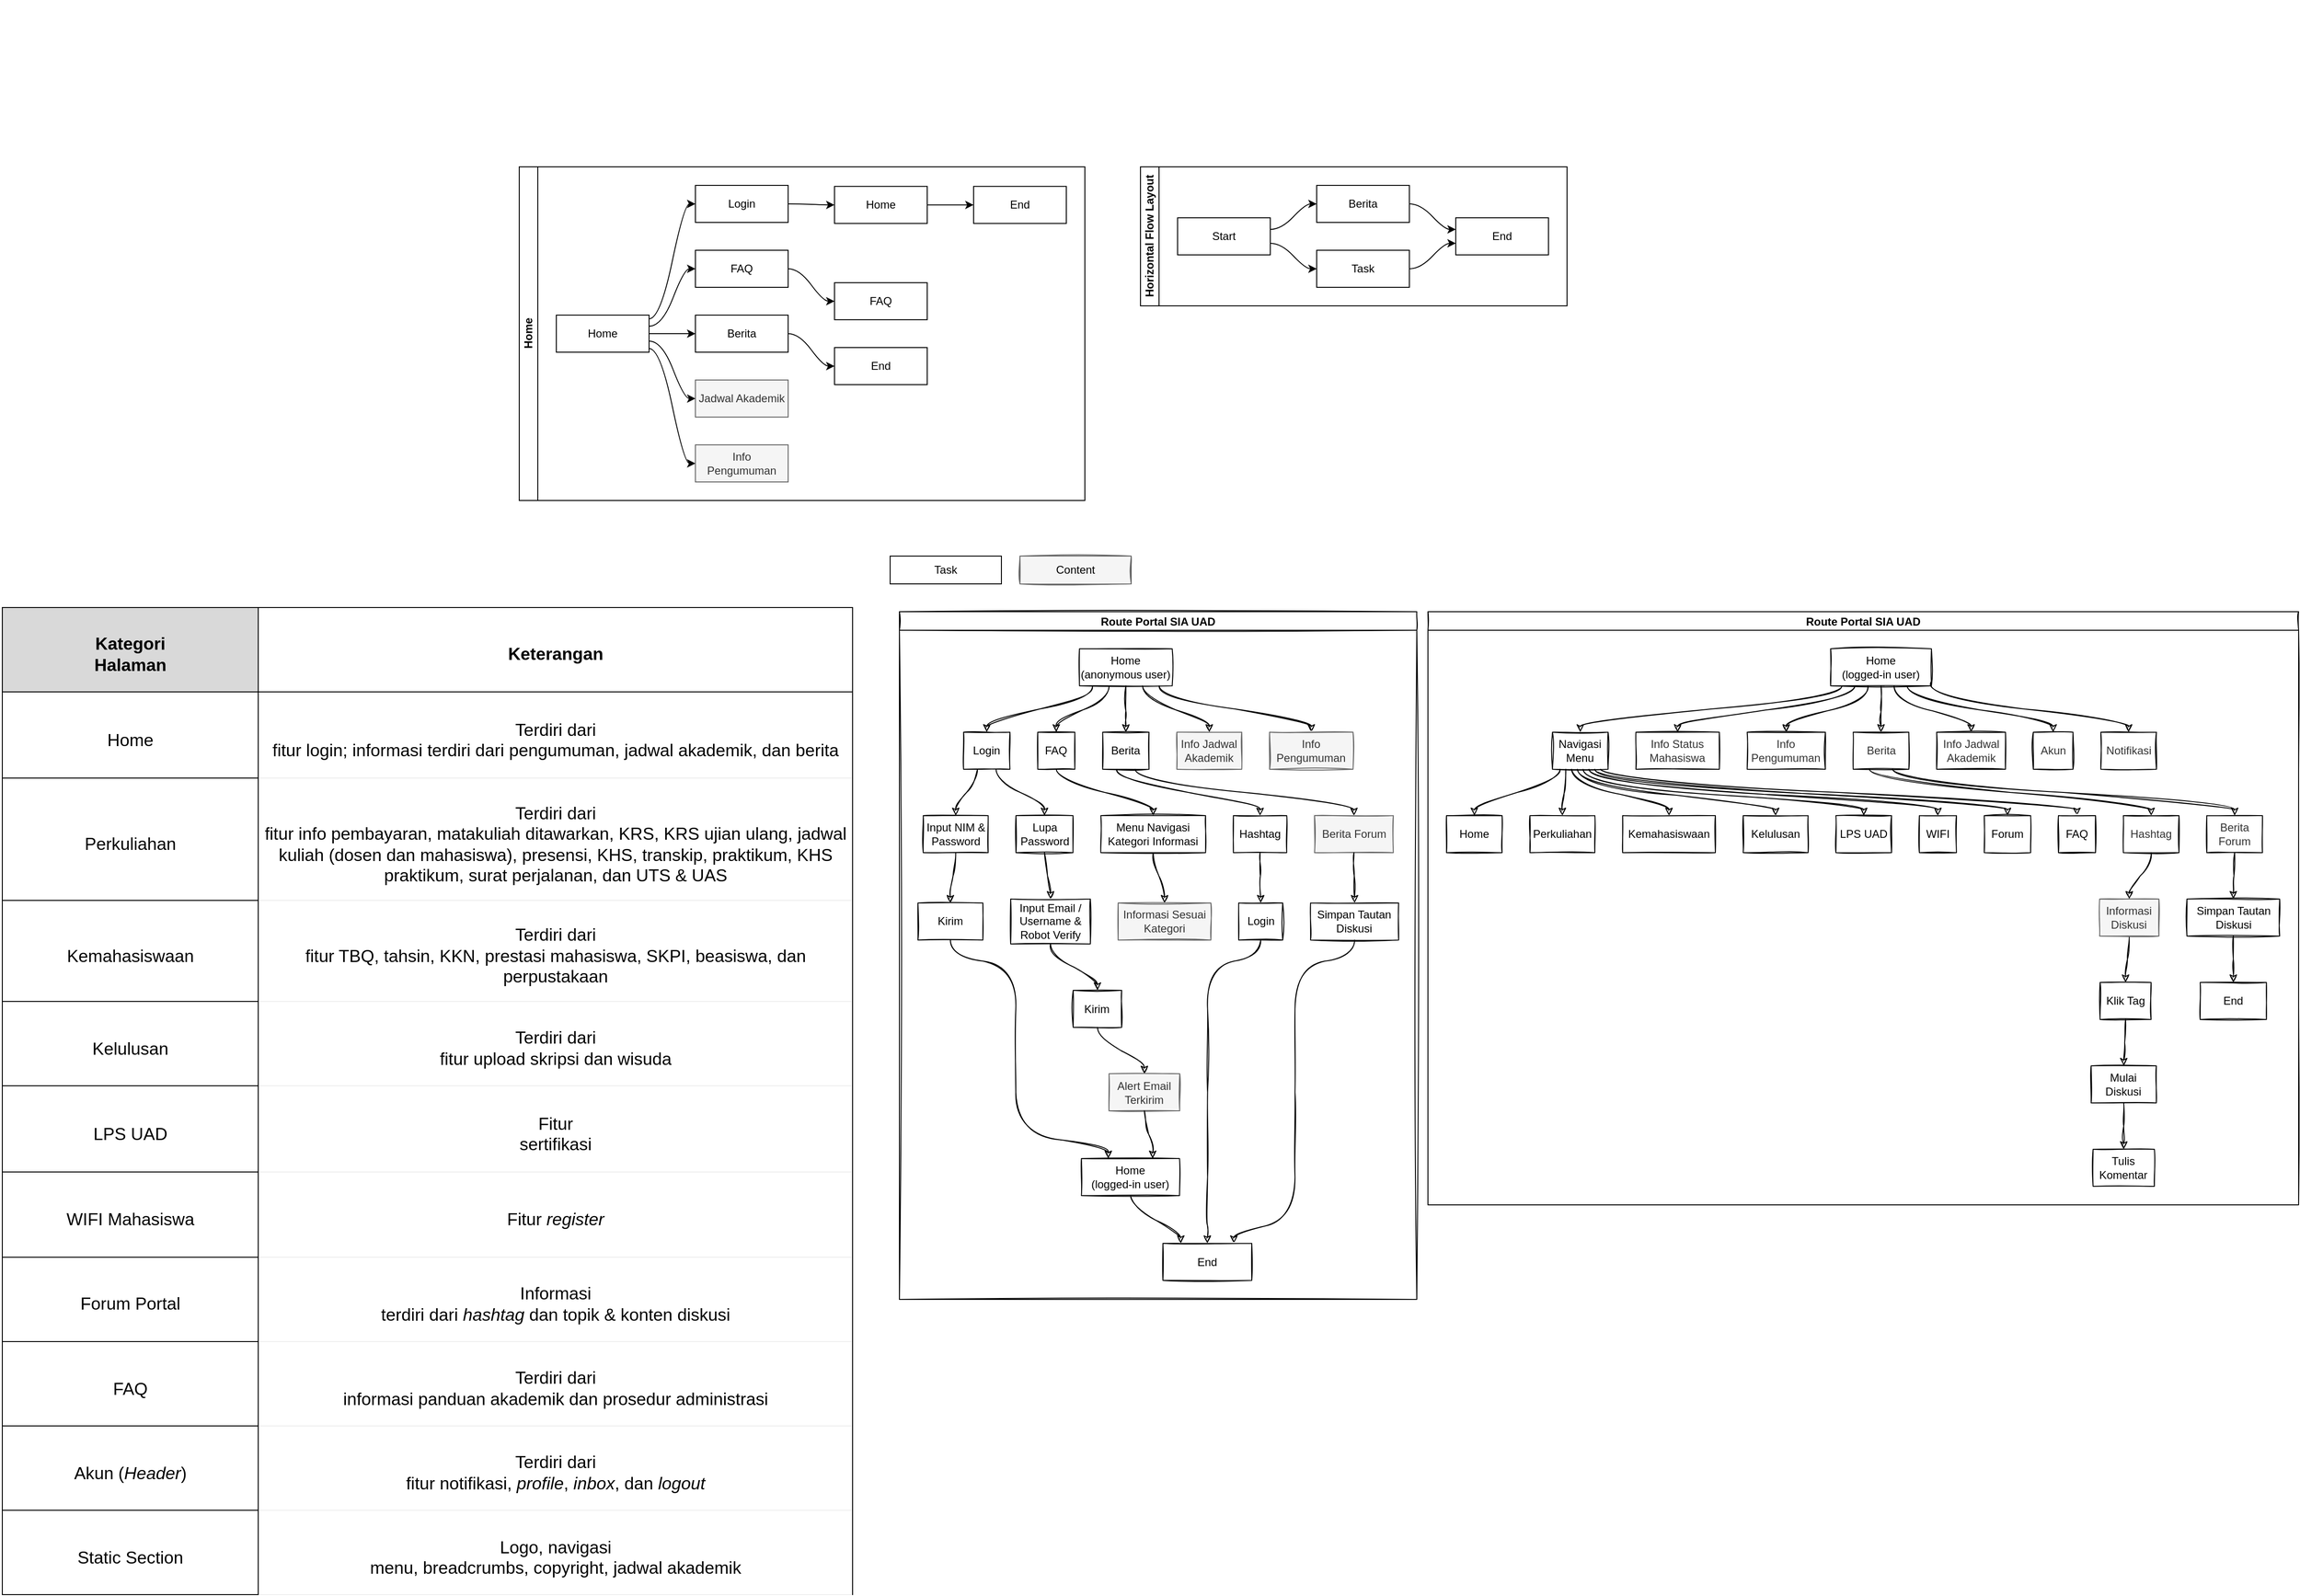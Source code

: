 <mxfile version="20.0.1" type="github">
  <diagram id="Bsze32CDvP0iaV-iEPGE" name="Page-1">
    <mxGraphModel dx="3035" dy="1808" grid="1" gridSize="10" guides="1" tooltips="1" connect="1" arrows="1" fold="1" page="1" pageScale="1" pageWidth="850" pageHeight="1100" math="0" shadow="0">
      <root>
        <mxCell id="0" />
        <mxCell id="1" parent="0" />
        <mxCell id="twMHJTkQKGjOTuoVNY1T-12" value="Home" style="swimlane;html=1;startSize=20;horizontal=0;childLayout=flowLayout;flowOrientation=west;resizable=0;interRankCellSpacing=50;containerType=tree;" vertex="1" parent="1">
          <mxGeometry x="-370" y="-420" width="610" height="360" as="geometry" />
        </mxCell>
        <mxCell id="twMHJTkQKGjOTuoVNY1T-13" value="Home" style="whiteSpace=wrap;html=1;" vertex="1" parent="twMHJTkQKGjOTuoVNY1T-12">
          <mxGeometry x="40" y="160" width="100" height="40" as="geometry" />
        </mxCell>
        <mxCell id="twMHJTkQKGjOTuoVNY1T-14" value="FAQ" style="whiteSpace=wrap;html=1;" vertex="1" parent="twMHJTkQKGjOTuoVNY1T-12">
          <mxGeometry x="190" y="90" width="100" height="40" as="geometry" />
        </mxCell>
        <mxCell id="twMHJTkQKGjOTuoVNY1T-15" value="" style="html=1;curved=1;rounded=0;noEdgeStyle=1;orthogonal=1;" edge="1" parent="twMHJTkQKGjOTuoVNY1T-12" source="twMHJTkQKGjOTuoVNY1T-13" target="twMHJTkQKGjOTuoVNY1T-14">
          <mxGeometry relative="1" as="geometry">
            <Array as="points">
              <mxPoint x="154" y="172" />
              <mxPoint x="178" y="110" />
            </Array>
          </mxGeometry>
        </mxCell>
        <mxCell id="twMHJTkQKGjOTuoVNY1T-16" value="Login" style="whiteSpace=wrap;html=1;" vertex="1" parent="twMHJTkQKGjOTuoVNY1T-12">
          <mxGeometry x="190" y="20" width="100" height="40" as="geometry" />
        </mxCell>
        <mxCell id="twMHJTkQKGjOTuoVNY1T-17" value="" style="html=1;curved=1;rounded=0;noEdgeStyle=1;orthogonal=1;" edge="1" parent="twMHJTkQKGjOTuoVNY1T-12" source="twMHJTkQKGjOTuoVNY1T-13" target="twMHJTkQKGjOTuoVNY1T-16">
          <mxGeometry relative="1" as="geometry">
            <Array as="points">
              <mxPoint x="152" y="164" />
              <mxPoint x="178" y="40" />
            </Array>
          </mxGeometry>
        </mxCell>
        <mxCell id="twMHJTkQKGjOTuoVNY1T-22" value="" style="html=1;curved=1;rounded=0;noEdgeStyle=1;orthogonal=1;" edge="1" target="twMHJTkQKGjOTuoVNY1T-23" source="twMHJTkQKGjOTuoVNY1T-16" parent="twMHJTkQKGjOTuoVNY1T-12">
          <mxGeometry relative="1" as="geometry">
            <mxPoint x="2250" y="1157.5" as="sourcePoint" />
            <Array as="points">
              <mxPoint x="302" y="40" />
              <mxPoint x="328" y="41.094" />
            </Array>
          </mxGeometry>
        </mxCell>
        <mxCell id="twMHJTkQKGjOTuoVNY1T-23" value="Home" style="whiteSpace=wrap;html=1;" vertex="1" parent="twMHJTkQKGjOTuoVNY1T-12">
          <mxGeometry x="340" y="21.094" width="100" height="40" as="geometry" />
        </mxCell>
        <mxCell id="twMHJTkQKGjOTuoVNY1T-24" value="" style="html=1;curved=1;rounded=0;noEdgeStyle=1;orthogonal=1;" edge="1" target="twMHJTkQKGjOTuoVNY1T-25" source="twMHJTkQKGjOTuoVNY1T-23" parent="twMHJTkQKGjOTuoVNY1T-12">
          <mxGeometry relative="1" as="geometry">
            <mxPoint x="2280" y="1062.5" as="sourcePoint" />
            <Array as="points">
              <mxPoint x="452" y="41.094" />
              <mxPoint x="478" y="41.094" />
            </Array>
          </mxGeometry>
        </mxCell>
        <mxCell id="twMHJTkQKGjOTuoVNY1T-25" value="End" style="whiteSpace=wrap;html=1;" vertex="1" parent="twMHJTkQKGjOTuoVNY1T-12">
          <mxGeometry x="490" y="21.094" width="100" height="40" as="geometry" />
        </mxCell>
        <mxCell id="twMHJTkQKGjOTuoVNY1T-34" value="" style="edgeStyle=orthogonalEdgeStyle;orthogonalLoop=1;jettySize=auto;html=1;noEdgeStyle=1;orthogonal=1;curved=1;" edge="1" source="twMHJTkQKGjOTuoVNY1T-13" target="twMHJTkQKGjOTuoVNY1T-35" parent="twMHJTkQKGjOTuoVNY1T-12">
          <mxGeometry relative="1" as="geometry">
            <Array as="points">
              <mxPoint x="156" y="180" />
              <mxPoint x="178" y="180" />
            </Array>
          </mxGeometry>
        </mxCell>
        <mxCell id="twMHJTkQKGjOTuoVNY1T-35" value="Berita" style="whiteSpace=wrap;html=1;" vertex="1" parent="twMHJTkQKGjOTuoVNY1T-12">
          <mxGeometry x="190" y="160" width="100" height="40" as="geometry" />
        </mxCell>
        <mxCell id="twMHJTkQKGjOTuoVNY1T-36" value="" style="edgeStyle=orthogonalEdgeStyle;orthogonalLoop=1;jettySize=auto;html=1;noEdgeStyle=1;orthogonal=1;curved=1;" edge="1" target="twMHJTkQKGjOTuoVNY1T-37" source="twMHJTkQKGjOTuoVNY1T-35" parent="twMHJTkQKGjOTuoVNY1T-12">
          <mxGeometry relative="1" as="geometry">
            <mxPoint x="1570" y="870" as="sourcePoint" />
            <Array as="points">
              <mxPoint x="302" y="180" />
              <mxPoint x="328" y="215" />
            </Array>
          </mxGeometry>
        </mxCell>
        <mxCell id="twMHJTkQKGjOTuoVNY1T-37" value="End" style="whiteSpace=wrap;html=1;" vertex="1" parent="twMHJTkQKGjOTuoVNY1T-12">
          <mxGeometry x="340" y="195" width="100" height="40" as="geometry" />
        </mxCell>
        <mxCell id="twMHJTkQKGjOTuoVNY1T-47" value="" style="edgeStyle=orthogonalEdgeStyle;curved=1;orthogonalLoop=1;jettySize=auto;html=1;noEdgeStyle=1;orthogonal=1;" edge="1" source="twMHJTkQKGjOTuoVNY1T-13" target="twMHJTkQKGjOTuoVNY1T-48" parent="twMHJTkQKGjOTuoVNY1T-12">
          <mxGeometry relative="1" as="geometry">
            <Array as="points">
              <mxPoint x="154" y="188" />
              <mxPoint x="178" y="250" />
            </Array>
          </mxGeometry>
        </mxCell>
        <mxCell id="twMHJTkQKGjOTuoVNY1T-48" value="Jadwal Akademik" style="whiteSpace=wrap;html=1;fillColor=#f5f5f5;fontColor=#333333;strokeColor=#666666;" vertex="1" parent="twMHJTkQKGjOTuoVNY1T-12">
          <mxGeometry x="190" y="230" width="100" height="40" as="geometry" />
        </mxCell>
        <mxCell id="twMHJTkQKGjOTuoVNY1T-51" value="" style="edgeStyle=orthogonalEdgeStyle;curved=1;orthogonalLoop=1;jettySize=auto;html=1;noEdgeStyle=1;orthogonal=1;" edge="1" source="twMHJTkQKGjOTuoVNY1T-13" target="twMHJTkQKGjOTuoVNY1T-52" parent="twMHJTkQKGjOTuoVNY1T-12">
          <mxGeometry relative="1" as="geometry">
            <Array as="points">
              <mxPoint x="152" y="196" />
              <mxPoint x="178" y="320" />
            </Array>
          </mxGeometry>
        </mxCell>
        <mxCell id="twMHJTkQKGjOTuoVNY1T-52" value="Info Pengumuman" style="whiteSpace=wrap;html=1;fillColor=#f5f5f5;fontColor=#333333;strokeColor=#666666;" vertex="1" parent="twMHJTkQKGjOTuoVNY1T-12">
          <mxGeometry x="190" y="300" width="100" height="40" as="geometry" />
        </mxCell>
        <mxCell id="twMHJTkQKGjOTuoVNY1T-62" value="" style="html=1;noEdgeStyle=1;orthogonal=1;curved=1;" edge="1" target="twMHJTkQKGjOTuoVNY1T-63" source="twMHJTkQKGjOTuoVNY1T-14" parent="twMHJTkQKGjOTuoVNY1T-12">
          <mxGeometry relative="1" as="geometry">
            <mxPoint x="690" y="482" as="sourcePoint" />
            <Array as="points">
              <mxPoint x="302" y="110" />
              <mxPoint x="328" y="145" />
            </Array>
          </mxGeometry>
        </mxCell>
        <mxCell id="twMHJTkQKGjOTuoVNY1T-63" value="FAQ" style="whiteSpace=wrap;html=1;" vertex="1" parent="twMHJTkQKGjOTuoVNY1T-12">
          <mxGeometry x="340" y="125" width="100" height="40" as="geometry" />
        </mxCell>
        <mxCell id="twMHJTkQKGjOTuoVNY1T-21" value="&lt;table style=&quot;width:688.7pt;border-collapse:collapse;border:none;&#xa; mso-border-alt:solid black .5pt;mso-yfti-tbllook:1184;mso-table-lspace:9.0pt;&#xa; margin-left:6.75pt;mso-table-rspace:9.0pt;margin-right:6.75pt;mso-table-anchor-vertical:&#xa; page;mso-table-anchor-horizontal:margin;mso-table-left:left;mso-table-top:&#xa; 209.85pt;mso-padding-alt:0cm 5.4pt 0cm 5.4pt;mso-border-insideh:.5pt solid black;&#xa; mso-border-insidev:.5pt solid black&quot; width=&quot;918&quot; align=&quot;left&quot; cellpadding=&quot;0&quot; cellspacing=&quot;0&quot; border=&quot;1&quot; class=&quot;MsoNormalTable&quot;&gt;&#xa; &lt;tbody&gt;&lt;tr style=&quot;mso-yfti-irow:0;mso-yfti-firstrow:yes;height:67.6pt&quot;&gt;&#xa;  &lt;td style=&quot;width:200.7pt;border:solid black 1.0pt;mso-border-alt:&#xa;  solid black .5pt;background:#D9D9D9;padding:0cm 5.4pt 0cm 5.4pt;height:67.6pt&quot; width=&quot;268&quot;&gt;&#xa;  &lt;p style=&quot;margin-bottom:0cm;text-align:center;&#xa;  line-height:normal;mso-element:frame;mso-element-frame-hspace:9.0pt;&#xa;  mso-element-wrap:around;mso-element-anchor-vertical:page;mso-element-anchor-horizontal:&#xa;  margin;mso-element-top:209.85pt;mso-height-rule:exactly&quot; align=&quot;center&quot; class=&quot;MsoNormal&quot;&gt;&lt;b&gt;&lt;span style=&quot;font-size:14.0pt;mso-bidi-font-size:12.0pt;color:black&quot; lang=&quot;EN-US&quot;&gt;Kategori&#xa;  Halaman&lt;/span&gt;&lt;/b&gt;&lt;/p&gt;&#xa;  &lt;/td&gt;&#xa;  &lt;td style=&quot;width:488.0pt;border:solid black 1.0pt;border-left:none;&#xa;  mso-border-left-alt:solid black .5pt;mso-border-alt:solid black .5pt;&#xa;  background:#D9D9D9;padding:0cm 5.4pt 0cm 5.4pt;height:67.6pt&quot; width=&quot;651&quot;&gt;&#xa;  &lt;p style=&quot;margin-bottom:0cm;text-align:center;&#xa;  line-height:normal;mso-element:frame;mso-element-frame-hspace:9.0pt;&#xa;  mso-element-wrap:around;mso-element-anchor-vertical:page;mso-element-anchor-horizontal:&#xa;  margin;mso-element-top:209.85pt;mso-height-rule:exactly&quot; align=&quot;center&quot; class=&quot;MsoNormal&quot;&gt;&lt;b&gt;&lt;span style=&quot;font-size:14.0pt;mso-bidi-font-size:12.0pt;color:black&quot; lang=&quot;EN-US&quot;&gt;Keterangan&lt;/span&gt;&lt;/b&gt;&lt;/p&gt;&#xa;  &lt;/td&gt;&#xa; &lt;/tr&gt;&#xa; &lt;tr style=&quot;mso-yfti-irow:1;height:69.45pt&quot;&gt;&#xa;  &lt;td style=&quot;width:200.7pt;border:solid black 1.0pt;border-top:none;&#xa;  mso-border-top-alt:solid black .5pt;mso-border-alt:solid black .5pt;&#xa;  padding:0cm 5.4pt 0cm 5.4pt;height:69.45pt&quot; width=&quot;268&quot;&gt;&#xa;  &lt;p style=&quot;margin-bottom:0cm;text-align:center;&#xa;  line-height:normal;mso-element:frame;mso-element-frame-hspace:9.0pt;&#xa;  mso-element-wrap:around;mso-element-anchor-vertical:page;mso-element-anchor-horizontal:&#xa;  margin;mso-element-top:209.85pt;mso-height-rule:exactly&quot; align=&quot;center&quot; class=&quot;MsoNormal&quot;&gt;&lt;span style=&quot;font-size:14.0pt;mso-bidi-font-size:12.0pt;color:black&quot; lang=&quot;EN-US&quot;&gt;Home&lt;/span&gt;&lt;/p&gt;&#xa;  &lt;/td&gt;&#xa;  &lt;td style=&quot;width:488.0pt;border-top:none;border-left:none;&#xa;  border-bottom:solid black 1.0pt;border-right:solid black 1.0pt;mso-border-top-alt:&#xa;  solid black .5pt;mso-border-left-alt:solid black .5pt;mso-border-alt:solid black .5pt;&#xa;  padding:0cm 5.4pt 0cm 5.4pt;height:69.45pt&quot; width=&quot;651&quot;&gt;&#xa;  &lt;p style=&quot;margin-bottom:0cm;text-align:center;&#xa;  line-height:normal;mso-element:frame;mso-element-frame-hspace:9.0pt;&#xa;  mso-element-wrap:around;mso-element-anchor-vertical:page;mso-element-anchor-horizontal:&#xa;  margin;mso-element-top:209.85pt;mso-height-rule:exactly&quot; align=&quot;center&quot; class=&quot;MsoNormal&quot;&gt;&lt;span style=&quot;font-size:14.0pt;mso-bidi-font-size:12.0pt;color:black&quot; lang=&quot;EN-US&quot;&gt;Terdiri dari&#xa;  fitur login; informasi terdiri dari pengumuman, jadwal akademik, dan berita&lt;/span&gt;&lt;/p&gt;&#xa;  &lt;/td&gt;&#xa; &lt;/tr&gt;&#xa; &lt;tr style=&quot;mso-yfti-irow:2;height:67.6pt&quot;&gt;&#xa;  &lt;td style=&quot;width:200.7pt;border:solid black 1.0pt;border-top:none;&#xa;  mso-border-top-alt:solid black .5pt;mso-border-alt:solid black .5pt;&#xa;  padding:0cm 5.4pt 0cm 5.4pt;height:67.6pt&quot; width=&quot;268&quot;&gt;&#xa;  &lt;p style=&quot;margin-bottom:0cm;text-align:center;&#xa;  line-height:normal;mso-element:frame;mso-element-frame-hspace:9.0pt;&#xa;  mso-element-wrap:around;mso-element-anchor-vertical:page;mso-element-anchor-horizontal:&#xa;  margin;mso-element-top:209.85pt;mso-height-rule:exactly&quot; align=&quot;center&quot; class=&quot;MsoNormal&quot;&gt;&lt;span style=&quot;font-size:14.0pt;mso-bidi-font-size:12.0pt;color:black&quot; lang=&quot;EN-US&quot;&gt;Perkuliahan&lt;/span&gt;&lt;/p&gt;&#xa;  &lt;/td&gt;&#xa;  &lt;td style=&quot;width:488.0pt;border-top:none;border-left:none;&#xa;  border-bottom:solid black 1.0pt;border-right:solid black 1.0pt;mso-border-top-alt:&#xa;  solid black .5pt;mso-border-left-alt:solid black .5pt;mso-border-alt:solid black .5pt;&#xa;  padding:0cm 5.4pt 0cm 5.4pt;height:67.6pt&quot; width=&quot;651&quot;&gt;&#xa;  &lt;p style=&quot;margin-bottom:0cm;text-align:center;&#xa;  line-height:normal;mso-element:frame;mso-element-frame-hspace:9.0pt;&#xa;  mso-element-wrap:around;mso-element-anchor-vertical:page;mso-element-anchor-horizontal:&#xa;  margin;mso-element-top:209.85pt;mso-height-rule:exactly&quot; align=&quot;center&quot; class=&quot;MsoNormal&quot;&gt;&lt;span style=&quot;font-size:14.0pt;mso-bidi-font-size:12.0pt;color:black&quot; lang=&quot;EN-US&quot;&gt;Terdiri dari&#xa;  fitur info pembayaran, matakuliah ditawarkan, KRS, KRS ujian ulang, jadwal&#xa;  kuliah (dosen dan mahasiswa), presensi, KHS, transkip, praktikum, KHS&#xa;  praktikum, surat perjalanan, dan UTS &amp;amp; UAS&lt;/span&gt;&lt;/p&gt;&#xa;  &lt;/td&gt;&#xa; &lt;/tr&gt;&#xa; &lt;tr style=&quot;mso-yfti-irow:3;height:69.45pt&quot;&gt;&#xa;  &lt;td style=&quot;width:200.7pt;border:solid black 1.0pt;border-top:none;&#xa;  mso-border-top-alt:solid black .5pt;mso-border-alt:solid black .5pt;&#xa;  padding:0cm 5.4pt 0cm 5.4pt;height:69.45pt&quot; width=&quot;268&quot;&gt;&#xa;  &lt;p style=&quot;margin-bottom:0cm;text-align:center;&#xa;  line-height:normal;mso-element:frame;mso-element-frame-hspace:9.0pt;&#xa;  mso-element-wrap:around;mso-element-anchor-vertical:page;mso-element-anchor-horizontal:&#xa;  margin;mso-element-top:209.85pt;mso-height-rule:exactly&quot; align=&quot;center&quot; class=&quot;MsoNormal&quot;&gt;&lt;span style=&quot;font-size:14.0pt;mso-bidi-font-size:12.0pt;color:black&quot; lang=&quot;EN-US&quot;&gt;Kemahasiswaan&lt;/span&gt;&lt;/p&gt;&#xa;  &lt;/td&gt;&#xa;  &lt;td style=&quot;width:488.0pt;border-top:none;border-left:none;&#xa;  border-bottom:solid black 1.0pt;border-right:solid black 1.0pt;mso-border-top-alt:&#xa;  solid black .5pt;mso-border-left-alt:solid black .5pt;mso-border-alt:solid black .5pt;&#xa;  padding:0cm 5.4pt 0cm 5.4pt;height:69.45pt&quot; width=&quot;651&quot;&gt;&#xa;  &lt;p style=&quot;margin-bottom:0cm;text-align:center;&#xa;  line-height:normal;mso-element:frame;mso-element-frame-hspace:9.0pt;&#xa;  mso-element-wrap:around;mso-element-anchor-vertical:page;mso-element-anchor-horizontal:&#xa;  margin;mso-element-top:209.85pt;mso-height-rule:exactly&quot; align=&quot;center&quot; class=&quot;MsoNormal&quot;&gt;&lt;span style=&quot;font-size:14.0pt;mso-bidi-font-size:12.0pt;color:black&quot; lang=&quot;EN-US&quot;&gt;Terdiri dari&#xa;  fitur TBQ, tahsin, KKN, prestasi mahasiswa, SKPI, beasiswa, dan perpustakaan&lt;/span&gt;&lt;/p&gt;&#xa;  &lt;/td&gt;&#xa; &lt;/tr&gt;&#xa; &lt;tr style=&quot;mso-yfti-irow:4;height:67.6pt&quot;&gt;&#xa;  &lt;td style=&quot;width:200.7pt;border:solid black 1.0pt;border-top:none;&#xa;  mso-border-top-alt:solid black .5pt;mso-border-alt:solid black .5pt;&#xa;  padding:0cm 5.4pt 0cm 5.4pt;height:67.6pt&quot; width=&quot;268&quot;&gt;&#xa;  &lt;p style=&quot;margin-bottom:0cm;text-align:center;&#xa;  line-height:normal;mso-element:frame;mso-element-frame-hspace:9.0pt;&#xa;  mso-element-wrap:around;mso-element-anchor-vertical:page;mso-element-anchor-horizontal:&#xa;  margin;mso-element-top:209.85pt;mso-height-rule:exactly&quot; align=&quot;center&quot; class=&quot;MsoNormal&quot;&gt;&lt;span style=&quot;font-size:14.0pt;mso-bidi-font-size:12.0pt;color:black&quot; lang=&quot;EN-US&quot;&gt;Kelulusan&lt;/span&gt;&lt;/p&gt;&#xa;  &lt;/td&gt;&#xa;  &lt;td style=&quot;width:488.0pt;border-top:none;border-left:none;&#xa;  border-bottom:solid black 1.0pt;border-right:solid black 1.0pt;mso-border-top-alt:&#xa;  solid black .5pt;mso-border-left-alt:solid black .5pt;mso-border-alt:solid black .5pt;&#xa;  padding:0cm 5.4pt 0cm 5.4pt;height:67.6pt&quot; width=&quot;651&quot;&gt;&#xa;  &lt;p style=&quot;margin-bottom:0cm;text-align:center;&#xa;  line-height:normal;mso-element:frame;mso-element-frame-hspace:9.0pt;&#xa;  mso-element-wrap:around;mso-element-anchor-vertical:page;mso-element-anchor-horizontal:&#xa;  margin;mso-element-top:209.85pt;mso-height-rule:exactly&quot; align=&quot;center&quot; class=&quot;MsoNormal&quot;&gt;&lt;span style=&quot;font-size:14.0pt;mso-bidi-font-size:12.0pt;color:black&quot; lang=&quot;EN-US&quot;&gt;Terdiri dari&#xa;  fitur upload skripsi dan wisuda&lt;/span&gt;&lt;/p&gt;&#xa;  &lt;/td&gt;&#xa; &lt;/tr&gt;&#xa; &lt;tr style=&quot;mso-yfti-irow:5;height:69.45pt&quot;&gt;&#xa;  &lt;td style=&quot;width:200.7pt;border:solid black 1.0pt;border-top:none;&#xa;  mso-border-top-alt:solid black .5pt;mso-border-alt:solid black .5pt;&#xa;  padding:0cm 5.4pt 0cm 5.4pt;height:69.45pt&quot; width=&quot;268&quot;&gt;&#xa;  &lt;p style=&quot;margin-bottom:0cm;text-align:center;&#xa;  line-height:normal;mso-element:frame;mso-element-frame-hspace:9.0pt;&#xa;  mso-element-wrap:around;mso-element-anchor-vertical:page;mso-element-anchor-horizontal:&#xa;  margin;mso-element-top:209.85pt;mso-height-rule:exactly&quot; align=&quot;center&quot; class=&quot;MsoNormal&quot;&gt;&lt;span style=&quot;font-size:14.0pt;mso-bidi-font-size:12.0pt;color:black&quot; lang=&quot;EN-US&quot;&gt;LPS UAD&lt;/span&gt;&lt;/p&gt;&#xa;  &lt;/td&gt;&#xa;  &lt;td style=&quot;width:488.0pt;border-top:none;border-left:none;&#xa;  border-bottom:solid black 1.0pt;border-right:solid black 1.0pt;mso-border-top-alt:&#xa;  solid black .5pt;mso-border-left-alt:solid black .5pt;mso-border-alt:solid black .5pt;&#xa;  padding:0cm 5.4pt 0cm 5.4pt;height:69.45pt&quot; width=&quot;651&quot;&gt;&#xa;  &lt;p style=&quot;margin-bottom:0cm;text-align:center;&#xa;  line-height:normal;mso-element:frame;mso-element-frame-hspace:9.0pt;&#xa;  mso-element-wrap:around;mso-element-anchor-vertical:page;mso-element-anchor-horizontal:&#xa;  margin;mso-element-top:209.85pt;mso-height-rule:exactly&quot; align=&quot;center&quot; class=&quot;MsoNormal&quot;&gt;&lt;span style=&quot;font-size:14.0pt;mso-bidi-font-size:12.0pt;color:black&quot; lang=&quot;EN-US&quot;&gt;Fitur&#xa;  sertifikasi&lt;/span&gt;&lt;/p&gt;&#xa;  &lt;/td&gt;&#xa; &lt;/tr&gt;&#xa; &lt;tr style=&quot;mso-yfti-irow:6;height:67.6pt&quot;&gt;&#xa;  &lt;td style=&quot;width:200.7pt;border:solid black 1.0pt;border-top:none;&#xa;  mso-border-top-alt:solid black .5pt;mso-border-alt:solid black .5pt;&#xa;  padding:0cm 5.4pt 0cm 5.4pt;height:67.6pt&quot; width=&quot;268&quot;&gt;&#xa;  &lt;p style=&quot;margin-bottom:0cm;text-align:center;&#xa;  line-height:normal;mso-element:frame;mso-element-frame-hspace:9.0pt;&#xa;  mso-element-wrap:around;mso-element-anchor-vertical:page;mso-element-anchor-horizontal:&#xa;  margin;mso-element-top:209.85pt;mso-height-rule:exactly&quot; align=&quot;center&quot; class=&quot;MsoNormal&quot;&gt;&lt;span style=&quot;font-size:14.0pt;mso-bidi-font-size:12.0pt;color:black&quot; lang=&quot;EN-US&quot;&gt;WIFI Mahasiswa&lt;/span&gt;&lt;/p&gt;&#xa;  &lt;/td&gt;&#xa;  &lt;td style=&quot;width:488.0pt;border-top:none;border-left:none;&#xa;  border-bottom:solid black 1.0pt;border-right:solid black 1.0pt;mso-border-top-alt:&#xa;  solid black .5pt;mso-border-left-alt:solid black .5pt;mso-border-alt:solid black .5pt;&#xa;  padding:0cm 5.4pt 0cm 5.4pt;height:67.6pt&quot; width=&quot;651&quot;&gt;&#xa;  &lt;p style=&quot;margin-bottom:0cm;text-align:center;&#xa;  line-height:normal;mso-element:frame;mso-element-frame-hspace:9.0pt;&#xa;  mso-element-wrap:around;mso-element-anchor-vertical:page;mso-element-anchor-horizontal:&#xa;  margin;mso-element-top:209.85pt;mso-height-rule:exactly&quot; align=&quot;center&quot; class=&quot;MsoNormal&quot;&gt;&lt;span style=&quot;font-size:14.0pt;mso-bidi-font-size:12.0pt;color:black&quot; lang=&quot;EN-US&quot;&gt;Fitur &lt;i&gt;register&lt;/i&gt;&lt;/span&gt;&lt;/p&gt;&#xa;  &lt;/td&gt;&#xa; &lt;/tr&gt;&#xa; &lt;tr style=&quot;mso-yfti-irow:7;height:67.6pt&quot;&gt;&#xa;  &lt;td style=&quot;width:200.7pt;border:solid black 1.0pt;border-top:none;&#xa;  mso-border-top-alt:solid black .5pt;mso-border-alt:solid black .5pt;&#xa;  padding:0cm 5.4pt 0cm 5.4pt;height:67.6pt&quot; width=&quot;268&quot;&gt;&#xa;  &lt;p style=&quot;margin-bottom:0cm;text-align:center;&#xa;  line-height:normal;mso-element:frame;mso-element-frame-hspace:9.0pt;&#xa;  mso-element-wrap:around;mso-element-anchor-vertical:page;mso-element-anchor-horizontal:&#xa;  margin;mso-element-top:209.85pt;mso-height-rule:exactly&quot; align=&quot;center&quot; class=&quot;MsoNormal&quot;&gt;&lt;span style=&quot;font-size:14.0pt;mso-bidi-font-size:12.0pt;color:black&quot; lang=&quot;EN-US&quot;&gt;Forum Portal&lt;/span&gt;&lt;/p&gt;&#xa;  &lt;/td&gt;&#xa;  &lt;td style=&quot;width:488.0pt;border-top:none;border-left:none;&#xa;  border-bottom:solid black 1.0pt;border-right:solid black 1.0pt;mso-border-top-alt:&#xa;  solid black .5pt;mso-border-left-alt:solid black .5pt;mso-border-alt:solid black .5pt;&#xa;  padding:0cm 5.4pt 0cm 5.4pt;height:67.6pt&quot; width=&quot;651&quot;&gt;&#xa;  &lt;p style=&quot;margin-bottom:0cm;text-align:center;&#xa;  line-height:normal;mso-element:frame;mso-element-frame-hspace:9.0pt;&#xa;  mso-element-wrap:around;mso-element-anchor-vertical:page;mso-element-anchor-horizontal:&#xa;  margin;mso-element-top:209.85pt;mso-height-rule:exactly&quot; align=&quot;center&quot; class=&quot;MsoNormal&quot;&gt;&lt;span style=&quot;font-size:14.0pt;mso-bidi-font-size:12.0pt;color:black&quot; lang=&quot;EN-US&quot;&gt;Informasi&#xa;  terdiri dari &lt;i&gt;hashtag&lt;/i&gt; dan topik &amp;amp; konten diskusi&lt;/span&gt;&lt;/p&gt;&#xa;  &lt;/td&gt;&#xa; &lt;/tr&gt;&#xa; &lt;tr style=&quot;mso-yfti-irow:8;height:67.6pt&quot;&gt;&#xa;  &lt;td style=&quot;width:200.7pt;border:solid black 1.0pt;border-top:none;&#xa;  mso-border-top-alt:solid black .5pt;mso-border-alt:solid black .5pt;&#xa;  padding:0cm 5.4pt 0cm 5.4pt;height:67.6pt&quot; width=&quot;268&quot;&gt;&#xa;  &lt;p style=&quot;margin-bottom:0cm;text-align:center;&#xa;  line-height:normal;mso-element:frame;mso-element-frame-hspace:9.0pt;&#xa;  mso-element-wrap:around;mso-element-anchor-vertical:page;mso-element-anchor-horizontal:&#xa;  margin;mso-element-top:209.85pt;mso-height-rule:exactly&quot; align=&quot;center&quot; class=&quot;MsoNormal&quot;&gt;&lt;span style=&quot;font-size:14.0pt;mso-bidi-font-size:12.0pt;color:black&quot; lang=&quot;EN-US&quot;&gt;FAQ&lt;/span&gt;&lt;/p&gt;&#xa;  &lt;/td&gt;&#xa;  &lt;td style=&quot;width:488.0pt;border-top:none;border-left:none;&#xa;  border-bottom:solid black 1.0pt;border-right:solid black 1.0pt;mso-border-top-alt:&#xa;  solid black .5pt;mso-border-left-alt:solid black .5pt;mso-border-alt:solid black .5pt;&#xa;  padding:0cm 5.4pt 0cm 5.4pt;height:67.6pt&quot; width=&quot;651&quot;&gt;&#xa;  &lt;p style=&quot;margin-bottom:0cm;text-align:center;&#xa;  line-height:normal;mso-element:frame;mso-element-frame-hspace:9.0pt;&#xa;  mso-element-wrap:around;mso-element-anchor-vertical:page;mso-element-anchor-horizontal:&#xa;  margin;mso-element-top:209.85pt;mso-height-rule:exactly&quot; align=&quot;center&quot; class=&quot;MsoNormal&quot;&gt;&lt;span style=&quot;font-size:14.0pt;mso-bidi-font-size:12.0pt;color:black&quot; lang=&quot;EN-US&quot;&gt;Terdiri dari&#xa;  informasi panduan akademik dan prosedur administrasi&lt;/span&gt;&lt;/p&gt;&#xa;  &lt;/td&gt;&#xa; &lt;/tr&gt;&#xa; &lt;tr style=&quot;mso-yfti-irow:9;height:67.6pt&quot;&gt;&#xa;  &lt;td style=&quot;width:200.7pt;border:solid black 1.0pt;border-top:none;&#xa;  mso-border-top-alt:solid black .5pt;mso-border-alt:solid black .5pt;&#xa;  padding:0cm 5.4pt 0cm 5.4pt;height:67.6pt&quot; width=&quot;268&quot;&gt;&#xa;  &lt;p style=&quot;margin-bottom:0cm;text-align:center;&#xa;  line-height:normal;mso-element:frame;mso-element-frame-hspace:9.0pt;&#xa;  mso-element-wrap:around;mso-element-anchor-vertical:page;mso-element-anchor-horizontal:&#xa;  margin;mso-element-top:209.85pt;mso-height-rule:exactly&quot; align=&quot;center&quot; class=&quot;MsoNormal&quot;&gt;&lt;span style=&quot;font-size:14.0pt;mso-bidi-font-size:12.0pt;color:black&quot; lang=&quot;EN-US&quot;&gt;Akun (&lt;i&gt;Header&lt;/i&gt;)&lt;/span&gt;&lt;/p&gt;&#xa;  &lt;/td&gt;&#xa;  &lt;td style=&quot;width:488.0pt;border-top:none;border-left:none;&#xa;  border-bottom:solid black 1.0pt;border-right:solid black 1.0pt;mso-border-top-alt:&#xa;  solid black .5pt;mso-border-left-alt:solid black .5pt;mso-border-alt:solid black .5pt;&#xa;  padding:0cm 5.4pt 0cm 5.4pt;height:67.6pt&quot; width=&quot;651&quot;&gt;&#xa;  &lt;p style=&quot;margin-bottom:0cm;text-align:center;&#xa;  line-height:normal;mso-element:frame;mso-element-frame-hspace:9.0pt;&#xa;  mso-element-wrap:around;mso-element-anchor-vertical:page;mso-element-anchor-horizontal:&#xa;  margin;mso-element-top:209.85pt;mso-height-rule:exactly&quot; align=&quot;center&quot; class=&quot;MsoNormal&quot;&gt;&lt;span style=&quot;font-size:14.0pt;mso-bidi-font-size:12.0pt;color:black&quot; lang=&quot;EN-US&quot;&gt;Terdiri dari&#xa;  fitur notifikasi, &lt;i&gt;profile&lt;/i&gt;, &lt;i&gt;inbox&lt;/i&gt;, dan &lt;i&gt;logout&lt;/i&gt;&lt;/span&gt;&lt;/p&gt;&#xa;  &lt;/td&gt;&#xa; &lt;/tr&gt;&#xa; &lt;tr style=&quot;mso-yfti-irow:10;mso-yfti-lastrow:yes;height:67.6pt&quot;&gt;&#xa;  &lt;td style=&quot;width:200.7pt;border:solid black 1.0pt;border-top:none;&#xa;  mso-border-top-alt:solid black .5pt;mso-border-alt:solid black .5pt;&#xa;  padding:0cm 5.4pt 0cm 5.4pt;height:67.6pt&quot; width=&quot;268&quot;&gt;&#xa;  &lt;p style=&quot;margin-bottom:0cm;text-align:center;&#xa;  line-height:normal;mso-element:frame;mso-element-frame-hspace:9.0pt;&#xa;  mso-element-wrap:around;mso-element-anchor-vertical:page;mso-element-anchor-horizontal:&#xa;  margin;mso-element-top:209.85pt;mso-height-rule:exactly&quot; align=&quot;center&quot; class=&quot;MsoNormal&quot;&gt;&lt;span style=&quot;font-size:14.0pt;mso-bidi-font-size:12.0pt;color:black&quot; lang=&quot;EN-US&quot;&gt;Static Section&lt;/span&gt;&lt;/p&gt;&#xa;  &lt;/td&gt;&#xa;  &lt;td style=&quot;width:488.0pt;border-top:none;border-left:none;&#xa;  border-bottom:solid black 1.0pt;border-right:solid black 1.0pt;mso-border-top-alt:&#xa;  solid black .5pt;mso-border-left-alt:solid black .5pt;mso-border-alt:solid black .5pt;&#xa;  padding:0cm 5.4pt 0cm 5.4pt;height:67.6pt&quot; width=&quot;651&quot;&gt;&#xa;  &lt;p style=&quot;margin-bottom:0cm;text-align:center;&#xa;  line-height:normal;mso-element:frame;mso-element-frame-hspace:9.0pt;&#xa;  mso-element-wrap:around;mso-element-anchor-vertical:page;mso-element-anchor-horizontal:&#xa;  margin;mso-element-top:209.85pt;mso-height-rule:exactly&quot; align=&quot;center&quot; class=&quot;MsoNormal&quot;&gt;&lt;span style=&quot;font-size:14.0pt;mso-bidi-font-size:12.0pt;color:black&quot; lang=&quot;EN-US&quot;&gt;Logo, navigasi&#xa;  menu, breadcrumbs, copyright, jadwal akademik&lt;/span&gt;&lt;/p&gt;&#xa;  &lt;/td&gt;&#xa; &lt;/tr&gt;&#xa;&lt;/tbody&gt;&lt;/table&gt;" style="text;whiteSpace=wrap;html=1;" vertex="1" parent="1">
          <mxGeometry x="-930" y="-600" width="550" height="1670" as="geometry" />
        </mxCell>
        <mxCell id="twMHJTkQKGjOTuoVNY1T-38" value="Horizontal Flow Layout" style="swimlane;html=1;startSize=20;horizontal=0;childLayout=flowLayout;flowOrientation=west;resizable=0;interRankCellSpacing=50;containerType=tree;" vertex="1" parent="1">
          <mxGeometry x="300" y="-420" width="460" height="150" as="geometry" />
        </mxCell>
        <mxCell id="twMHJTkQKGjOTuoVNY1T-39" value="Start" style="whiteSpace=wrap;html=1;" vertex="1" parent="twMHJTkQKGjOTuoVNY1T-38">
          <mxGeometry x="40" y="55" width="100" height="40" as="geometry" />
        </mxCell>
        <mxCell id="twMHJTkQKGjOTuoVNY1T-40" value="Berita" style="whiteSpace=wrap;html=1;" vertex="1" parent="twMHJTkQKGjOTuoVNY1T-38">
          <mxGeometry x="190" y="20" width="100" height="40" as="geometry" />
        </mxCell>
        <mxCell id="twMHJTkQKGjOTuoVNY1T-41" value="" style="html=1;curved=1;rounded=0;noEdgeStyle=1;orthogonal=1;" edge="1" parent="twMHJTkQKGjOTuoVNY1T-38" source="twMHJTkQKGjOTuoVNY1T-39" target="twMHJTkQKGjOTuoVNY1T-40">
          <mxGeometry relative="1" as="geometry">
            <Array as="points">
              <mxPoint x="152" y="67.5" />
              <mxPoint x="178" y="40" />
            </Array>
          </mxGeometry>
        </mxCell>
        <mxCell id="twMHJTkQKGjOTuoVNY1T-42" value="Task" style="whiteSpace=wrap;html=1;" vertex="1" parent="twMHJTkQKGjOTuoVNY1T-38">
          <mxGeometry x="190" y="90" width="100" height="40" as="geometry" />
        </mxCell>
        <mxCell id="twMHJTkQKGjOTuoVNY1T-43" value="" style="html=1;curved=1;rounded=0;noEdgeStyle=1;orthogonal=1;" edge="1" parent="twMHJTkQKGjOTuoVNY1T-38" source="twMHJTkQKGjOTuoVNY1T-39" target="twMHJTkQKGjOTuoVNY1T-42">
          <mxGeometry relative="1" as="geometry">
            <Array as="points">
              <mxPoint x="152" y="82.5" />
              <mxPoint x="178" y="110" />
            </Array>
          </mxGeometry>
        </mxCell>
        <mxCell id="twMHJTkQKGjOTuoVNY1T-44" value="End" style="whiteSpace=wrap;html=1;" vertex="1" parent="twMHJTkQKGjOTuoVNY1T-38">
          <mxGeometry x="340" y="55" width="100" height="40" as="geometry" />
        </mxCell>
        <mxCell id="twMHJTkQKGjOTuoVNY1T-45" value="" style="html=1;curved=1;rounded=0;noEdgeStyle=1;orthogonal=1;" edge="1" parent="twMHJTkQKGjOTuoVNY1T-38" source="twMHJTkQKGjOTuoVNY1T-40" target="twMHJTkQKGjOTuoVNY1T-44">
          <mxGeometry relative="1" as="geometry">
            <Array as="points">
              <mxPoint x="302" y="40" />
              <mxPoint x="328" y="67.5" />
            </Array>
          </mxGeometry>
        </mxCell>
        <mxCell id="twMHJTkQKGjOTuoVNY1T-46" value="" style="html=1;curved=1;rounded=0;noEdgeStyle=1;orthogonal=1;" edge="1" parent="twMHJTkQKGjOTuoVNY1T-38" source="twMHJTkQKGjOTuoVNY1T-42" target="twMHJTkQKGjOTuoVNY1T-44">
          <mxGeometry relative="1" as="geometry">
            <Array as="points">
              <mxPoint x="302" y="110" />
              <mxPoint x="328" y="82.5" />
            </Array>
          </mxGeometry>
        </mxCell>
        <mxCell id="twMHJTkQKGjOTuoVNY1T-58" value="" style="group;sketch=1;shadow=0;" vertex="1" connectable="0" parent="1">
          <mxGeometry x="30" width="120" height="30" as="geometry" />
        </mxCell>
        <mxCell id="twMHJTkQKGjOTuoVNY1T-54" value="" style="rounded=0;whiteSpace=wrap;html=1;" vertex="1" parent="twMHJTkQKGjOTuoVNY1T-58">
          <mxGeometry width="120" height="30" as="geometry" />
        </mxCell>
        <mxCell id="twMHJTkQKGjOTuoVNY1T-56" value="Task" style="text;html=1;align=center;verticalAlign=middle;whiteSpace=wrap;rounded=0;" vertex="1" parent="twMHJTkQKGjOTuoVNY1T-58">
          <mxGeometry x="30" width="60" height="30" as="geometry" />
        </mxCell>
        <mxCell id="twMHJTkQKGjOTuoVNY1T-66" value="Route Portal SIA UAD" style="swimlane;startSize=20;horizontal=1;childLayout=flowLayout;flowOrientation=north;resizable=0;interRankCellSpacing=50;containerType=tree;sketch=1;swimlaneLine=1;flipV=0;flipH=0;" vertex="1" parent="1">
          <mxGeometry x="610" y="60" width="939" height="640" as="geometry" />
        </mxCell>
        <mxCell id="twMHJTkQKGjOTuoVNY1T-67" value="Home &lt;br&gt;(logged-in user)" style="whiteSpace=wrap;html=1;sketch=1;flipV=0;flipH=1;" vertex="1" parent="twMHJTkQKGjOTuoVNY1T-66">
          <mxGeometry x="434.29" y="40" width="108.7" height="40" as="geometry" />
        </mxCell>
        <mxCell id="twMHJTkQKGjOTuoVNY1T-68" value="Navigasi Menu" style="whiteSpace=wrap;html=1;sketch=1;" vertex="1" parent="twMHJTkQKGjOTuoVNY1T-66">
          <mxGeometry x="134.29" y="130" width="60" height="40" as="geometry" />
        </mxCell>
        <mxCell id="twMHJTkQKGjOTuoVNY1T-69" value="" style="html=1;curved=1;noEdgeStyle=1;orthogonal=1;sketch=1;" edge="1" parent="twMHJTkQKGjOTuoVNY1T-66" source="twMHJTkQKGjOTuoVNY1T-67" target="twMHJTkQKGjOTuoVNY1T-68">
          <mxGeometry relative="1" as="geometry">
            <Array as="points">
              <mxPoint x="446.34" y="92" />
              <mxPoint x="164.29" y="118" />
            </Array>
          </mxGeometry>
        </mxCell>
        <mxCell id="twMHJTkQKGjOTuoVNY1T-266" value="" style="edgeStyle=orthogonalEdgeStyle;curved=1;sketch=1;orthogonalLoop=1;jettySize=auto;html=1;noEdgeStyle=1;orthogonal=1;" edge="1" source="twMHJTkQKGjOTuoVNY1T-67" target="twMHJTkQKGjOTuoVNY1T-267" parent="twMHJTkQKGjOTuoVNY1T-66">
          <mxGeometry relative="1" as="geometry">
            <Array as="points">
              <mxPoint x="460.44" y="94" />
              <mxPoint x="269.29" y="118" />
            </Array>
          </mxGeometry>
        </mxCell>
        <mxCell id="twMHJTkQKGjOTuoVNY1T-267" value="&lt;span style=&quot;color: rgb(51, 51, 51);&quot;&gt;Info Status Mahasiswa&lt;/span&gt;" style="whiteSpace=wrap;html=1;sketch=1;flipV=0;flipH=1;" vertex="1" parent="twMHJTkQKGjOTuoVNY1T-66">
          <mxGeometry x="224.29" y="130" width="90" height="40" as="geometry" />
        </mxCell>
        <mxCell id="twMHJTkQKGjOTuoVNY1T-268" value="" style="edgeStyle=orthogonalEdgeStyle;curved=1;sketch=1;orthogonalLoop=1;jettySize=auto;html=1;noEdgeStyle=1;orthogonal=1;" edge="1" target="twMHJTkQKGjOTuoVNY1T-269" source="twMHJTkQKGjOTuoVNY1T-67" parent="twMHJTkQKGjOTuoVNY1T-66">
          <mxGeometry relative="1" as="geometry">
            <mxPoint x="2928.867" y="3740" as="sourcePoint" />
            <Array as="points">
              <mxPoint x="474.54" y="96" />
              <mxPoint x="386.465" y="118" />
            </Array>
          </mxGeometry>
        </mxCell>
        <mxCell id="twMHJTkQKGjOTuoVNY1T-269" value="&lt;font color=&quot;#333333&quot;&gt;Info Pengumuman&lt;/font&gt;" style="whiteSpace=wrap;html=1;sketch=1;flipV=0;flipH=1;" vertex="1" parent="twMHJTkQKGjOTuoVNY1T-66">
          <mxGeometry x="344.29" y="130" width="84.35" height="40" as="geometry" />
        </mxCell>
        <mxCell id="twMHJTkQKGjOTuoVNY1T-270" value="" style="edgeStyle=orthogonalEdgeStyle;curved=1;sketch=1;orthogonalLoop=1;jettySize=auto;html=1;noEdgeStyle=1;orthogonal=1;" edge="1" target="twMHJTkQKGjOTuoVNY1T-271" source="twMHJTkQKGjOTuoVNY1T-67" parent="twMHJTkQKGjOTuoVNY1T-66">
          <mxGeometry relative="1" as="geometry">
            <mxPoint x="2856.915" y="3500" as="sourcePoint" />
            <Array as="points">
              <mxPoint x="488.64" y="98" />
              <mxPoint x="488.64" y="118" />
            </Array>
          </mxGeometry>
        </mxCell>
        <mxCell id="twMHJTkQKGjOTuoVNY1T-302" style="edgeStyle=orthogonalEdgeStyle;curved=1;sketch=1;orthogonalLoop=1;jettySize=auto;html=1;noEdgeStyle=1;orthogonal=1;" edge="1" parent="twMHJTkQKGjOTuoVNY1T-66" source="twMHJTkQKGjOTuoVNY1T-308" target="twMHJTkQKGjOTuoVNY1T-298">
          <mxGeometry relative="1" as="geometry">
            <Array as="points">
              <mxPoint x="780" y="272" />
              <mxPoint x="756.36" y="298" />
            </Array>
          </mxGeometry>
        </mxCell>
        <mxCell id="twMHJTkQKGjOTuoVNY1T-271" value="&lt;font color=&quot;#333333&quot;&gt;Berita&lt;/font&gt;" style="whiteSpace=wrap;html=1;sketch=1;flipV=0;flipH=1;" vertex="1" parent="twMHJTkQKGjOTuoVNY1T-66">
          <mxGeometry x="458.64" y="130" width="60" height="40" as="geometry" />
        </mxCell>
        <mxCell id="twMHJTkQKGjOTuoVNY1T-274" value="" style="html=1;curved=1;noEdgeStyle=1;orthogonal=1;sketch=1;" edge="1" target="twMHJTkQKGjOTuoVNY1T-275" source="twMHJTkQKGjOTuoVNY1T-68" parent="twMHJTkQKGjOTuoVNY1T-66">
          <mxGeometry relative="1" as="geometry">
            <mxPoint x="2639.136" y="3260" as="sourcePoint" />
            <Array as="points">
              <mxPoint x="142.415" y="182" />
              <mxPoint x="50" y="208" />
            </Array>
          </mxGeometry>
        </mxCell>
        <mxCell id="twMHJTkQKGjOTuoVNY1T-275" value="Home" style="whiteSpace=wrap;html=1;sketch=1;" vertex="1" parent="twMHJTkQKGjOTuoVNY1T-66">
          <mxGeometry x="20" y="220" width="60" height="40" as="geometry" />
        </mxCell>
        <mxCell id="twMHJTkQKGjOTuoVNY1T-276" value="" style="html=1;curved=1;noEdgeStyle=1;orthogonal=1;sketch=1;" edge="1" target="twMHJTkQKGjOTuoVNY1T-277" source="twMHJTkQKGjOTuoVNY1T-68" parent="twMHJTkQKGjOTuoVNY1T-66">
          <mxGeometry relative="1" as="geometry">
            <mxPoint x="2137.5" y="3270" as="sourcePoint" />
            <Array as="points">
              <mxPoint x="148.665" y="184" />
              <mxPoint x="145" y="208" />
            </Array>
          </mxGeometry>
        </mxCell>
        <mxCell id="twMHJTkQKGjOTuoVNY1T-277" value="Perkuliahan" style="whiteSpace=wrap;html=1;sketch=1;" vertex="1" parent="twMHJTkQKGjOTuoVNY1T-66">
          <mxGeometry x="110" y="220" width="70" height="40" as="geometry" />
        </mxCell>
        <mxCell id="twMHJTkQKGjOTuoVNY1T-278" value="" style="html=1;curved=1;noEdgeStyle=1;orthogonal=1;sketch=1;" edge="1" target="twMHJTkQKGjOTuoVNY1T-279" source="twMHJTkQKGjOTuoVNY1T-68" parent="twMHJTkQKGjOTuoVNY1T-66">
          <mxGeometry relative="1" as="geometry">
            <mxPoint x="2090" y="3150" as="sourcePoint" />
            <Array as="points">
              <mxPoint x="154.915" y="186" />
              <mxPoint x="260" y="208" />
            </Array>
          </mxGeometry>
        </mxCell>
        <mxCell id="twMHJTkQKGjOTuoVNY1T-279" value="Kemahasiswaan" style="whiteSpace=wrap;html=1;sketch=1;" vertex="1" parent="twMHJTkQKGjOTuoVNY1T-66">
          <mxGeometry x="210" y="220" width="100" height="40" as="geometry" />
        </mxCell>
        <mxCell id="twMHJTkQKGjOTuoVNY1T-280" value="" style="html=1;curved=1;noEdgeStyle=1;orthogonal=1;sketch=1;" edge="1" target="twMHJTkQKGjOTuoVNY1T-281" source="twMHJTkQKGjOTuoVNY1T-68" parent="twMHJTkQKGjOTuoVNY1T-66">
          <mxGeometry relative="1" as="geometry">
            <mxPoint x="2014.167" y="2990" as="sourcePoint" />
            <Array as="points">
              <mxPoint x="161.165" y="188" />
              <mxPoint x="375" y="208" />
            </Array>
          </mxGeometry>
        </mxCell>
        <mxCell id="twMHJTkQKGjOTuoVNY1T-281" value="Kelulusan" style="whiteSpace=wrap;html=1;sketch=1;" vertex="1" parent="twMHJTkQKGjOTuoVNY1T-66">
          <mxGeometry x="340" y="220" width="70" height="40" as="geometry" />
        </mxCell>
        <mxCell id="twMHJTkQKGjOTuoVNY1T-282" value="" style="html=1;curved=1;noEdgeStyle=1;orthogonal=1;sketch=1;" edge="1" target="twMHJTkQKGjOTuoVNY1T-283" source="twMHJTkQKGjOTuoVNY1T-68" parent="twMHJTkQKGjOTuoVNY1T-66">
          <mxGeometry relative="1" as="geometry">
            <mxPoint x="1936.25" y="2830" as="sourcePoint" />
            <Array as="points">
              <mxPoint x="167.415" y="188" />
              <mxPoint x="470" y="208" />
            </Array>
          </mxGeometry>
        </mxCell>
        <mxCell id="twMHJTkQKGjOTuoVNY1T-283" value="LPS UAD" style="whiteSpace=wrap;html=1;sketch=1;" vertex="1" parent="twMHJTkQKGjOTuoVNY1T-66">
          <mxGeometry x="440" y="220" width="60" height="40" as="geometry" />
        </mxCell>
        <mxCell id="twMHJTkQKGjOTuoVNY1T-284" value="" style="html=1;curved=1;noEdgeStyle=1;orthogonal=1;sketch=1;" edge="1" target="twMHJTkQKGjOTuoVNY1T-285" source="twMHJTkQKGjOTuoVNY1T-68" parent="twMHJTkQKGjOTuoVNY1T-66">
          <mxGeometry relative="1" as="geometry">
            <mxPoint x="1857.5" y="2670" as="sourcePoint" />
            <Array as="points">
              <mxPoint x="173.665" y="186" />
              <mxPoint x="550" y="208" />
            </Array>
          </mxGeometry>
        </mxCell>
        <mxCell id="twMHJTkQKGjOTuoVNY1T-285" value="WIFI" style="whiteSpace=wrap;html=1;sketch=1;" vertex="1" parent="twMHJTkQKGjOTuoVNY1T-66">
          <mxGeometry x="530" y="220" width="40" height="40" as="geometry" />
        </mxCell>
        <mxCell id="twMHJTkQKGjOTuoVNY1T-286" value="" style="html=1;curved=1;noEdgeStyle=1;orthogonal=1;sketch=1;" edge="1" target="twMHJTkQKGjOTuoVNY1T-287" source="twMHJTkQKGjOTuoVNY1T-68" parent="twMHJTkQKGjOTuoVNY1T-66">
          <mxGeometry relative="1" as="geometry">
            <mxPoint x="1798.333" y="2550" as="sourcePoint" />
            <Array as="points">
              <mxPoint x="179.915" y="184" />
              <mxPoint x="625" y="208" />
            </Array>
          </mxGeometry>
        </mxCell>
        <mxCell id="twMHJTkQKGjOTuoVNY1T-287" value="Forum" style="whiteSpace=wrap;html=1;sketch=1;" vertex="1" parent="twMHJTkQKGjOTuoVNY1T-66">
          <mxGeometry x="600" y="220" width="50" height="40" as="geometry" />
        </mxCell>
        <mxCell id="twMHJTkQKGjOTuoVNY1T-288" value="" style="html=1;curved=1;noEdgeStyle=1;orthogonal=1;sketch=1;" edge="1" target="twMHJTkQKGjOTuoVNY1T-289" source="twMHJTkQKGjOTuoVNY1T-68" parent="twMHJTkQKGjOTuoVNY1T-66">
          <mxGeometry relative="1" as="geometry">
            <mxPoint x="1738.929" y="2430" as="sourcePoint" />
            <Array as="points">
              <mxPoint x="186.165" y="182" />
              <mxPoint x="700" y="208" />
            </Array>
          </mxGeometry>
        </mxCell>
        <mxCell id="twMHJTkQKGjOTuoVNY1T-289" value="FAQ" style="whiteSpace=wrap;html=1;sketch=1;" vertex="1" parent="twMHJTkQKGjOTuoVNY1T-66">
          <mxGeometry x="680" y="220" width="40" height="40" as="geometry" />
        </mxCell>
        <mxCell id="twMHJTkQKGjOTuoVNY1T-292" value="" style="edgeStyle=orthogonalEdgeStyle;curved=1;sketch=1;orthogonalLoop=1;jettySize=auto;html=1;noEdgeStyle=1;orthogonal=1;" edge="1" target="twMHJTkQKGjOTuoVNY1T-293" source="twMHJTkQKGjOTuoVNY1T-67" parent="twMHJTkQKGjOTuoVNY1T-66">
          <mxGeometry relative="1" as="geometry">
            <mxPoint x="1788.225" y="1740.0" as="sourcePoint" />
            <Array as="points">
              <mxPoint x="502.74" y="96" />
              <mxPoint x="585.76" y="118" />
            </Array>
          </mxGeometry>
        </mxCell>
        <mxCell id="twMHJTkQKGjOTuoVNY1T-293" value="&lt;font color=&quot;#333333&quot;&gt;Info Jadwal Akademik&lt;/font&gt;" style="whiteSpace=wrap;html=1;sketch=1;flipV=0;flipH=1;" vertex="1" parent="twMHJTkQKGjOTuoVNY1T-66">
          <mxGeometry x="548.64" y="130" width="74.24" height="40" as="geometry" />
        </mxCell>
        <mxCell id="twMHJTkQKGjOTuoVNY1T-296" value="" style="edgeStyle=orthogonalEdgeStyle;curved=1;sketch=1;orthogonalLoop=1;jettySize=auto;html=1;noEdgeStyle=1;orthogonal=1;" edge="1" target="twMHJTkQKGjOTuoVNY1T-297" source="twMHJTkQKGjOTuoVNY1T-67" parent="twMHJTkQKGjOTuoVNY1T-66">
          <mxGeometry relative="1" as="geometry">
            <mxPoint x="1722.212" y="1500.0" as="sourcePoint" />
            <Array as="points">
              <mxPoint x="516.84" y="94" />
              <mxPoint x="674.295" y="118" />
            </Array>
          </mxGeometry>
        </mxCell>
        <mxCell id="twMHJTkQKGjOTuoVNY1T-297" value="&lt;font color=&quot;#333333&quot;&gt;Akun&lt;/font&gt;" style="whiteSpace=wrap;html=1;sketch=1;flipV=0;flipH=1;" vertex="1" parent="twMHJTkQKGjOTuoVNY1T-66">
          <mxGeometry x="652.88" y="130" width="42.83" height="40" as="geometry" />
        </mxCell>
        <mxCell id="twMHJTkQKGjOTuoVNY1T-295" value="&lt;font color=&quot;#333333&quot;&gt;Notifikasi&lt;/font&gt;" style="whiteSpace=wrap;html=1;sketch=1;flipV=0;flipH=1;" vertex="1" parent="twMHJTkQKGjOTuoVNY1T-66">
          <mxGeometry x="725.71" y="130" width="60" height="40" as="geometry" />
        </mxCell>
        <mxCell id="twMHJTkQKGjOTuoVNY1T-294" value="" style="edgeStyle=orthogonalEdgeStyle;curved=1;sketch=1;orthogonalLoop=1;jettySize=auto;html=1;noEdgeStyle=1;orthogonal=1;exitX=0.001;exitY=0.882;exitDx=0;exitDy=0;exitPerimeter=0;" edge="1" target="twMHJTkQKGjOTuoVNY1T-295" source="twMHJTkQKGjOTuoVNY1T-67" parent="twMHJTkQKGjOTuoVNY1T-66">
          <mxGeometry relative="1" as="geometry">
            <mxPoint x="1734.48" y="1540.0" as="sourcePoint" />
            <Array as="points">
              <mxPoint x="530.94" y="92" />
              <mxPoint x="755.71" y="118" />
            </Array>
          </mxGeometry>
        </mxCell>
        <mxCell id="twMHJTkQKGjOTuoVNY1T-303" style="edgeStyle=orthogonalEdgeStyle;curved=1;sketch=1;orthogonalLoop=1;jettySize=auto;html=1;noEdgeStyle=1;orthogonal=1;" edge="1" parent="twMHJTkQKGjOTuoVNY1T-66" source="twMHJTkQKGjOTuoVNY1T-298" target="twMHJTkQKGjOTuoVNY1T-299">
          <mxGeometry relative="1" as="geometry">
            <Array as="points">
              <mxPoint x="756.36" y="362" />
              <mxPoint x="752.393" y="388" />
            </Array>
          </mxGeometry>
        </mxCell>
        <mxCell id="twMHJTkQKGjOTuoVNY1T-298" value="Informasi Diskusi" style="whiteSpace=wrap;html=1;sketch=1;fillColor=#f5f5f5;strokeColor=#666666;fillStyle=solid;fontColor=#333333;" vertex="1" parent="twMHJTkQKGjOTuoVNY1T-66">
          <mxGeometry x="724.39" y="310" width="63.94" height="40" as="geometry" />
        </mxCell>
        <mxCell id="twMHJTkQKGjOTuoVNY1T-304" style="edgeStyle=orthogonalEdgeStyle;curved=1;sketch=1;orthogonalLoop=1;jettySize=auto;html=1;noEdgeStyle=1;orthogonal=1;" edge="1" parent="twMHJTkQKGjOTuoVNY1T-66" source="twMHJTkQKGjOTuoVNY1T-299" target="twMHJTkQKGjOTuoVNY1T-300">
          <mxGeometry relative="1" as="geometry">
            <Array as="points">
              <mxPoint x="752.393" y="452" />
              <mxPoint x="750.409" y="478" />
            </Array>
          </mxGeometry>
        </mxCell>
        <mxCell id="twMHJTkQKGjOTuoVNY1T-299" value="Klik Tag" style="whiteSpace=wrap;html=1;sketch=1;fillStyle=solid;" vertex="1" parent="twMHJTkQKGjOTuoVNY1T-66">
          <mxGeometry x="724.893" y="400" width="55" height="40" as="geometry" />
        </mxCell>
        <mxCell id="twMHJTkQKGjOTuoVNY1T-306" style="edgeStyle=orthogonalEdgeStyle;curved=1;sketch=1;orthogonalLoop=1;jettySize=auto;html=1;entryX=0.5;entryY=0;entryDx=0;entryDy=0;noEdgeStyle=1;orthogonal=1;" edge="1" parent="twMHJTkQKGjOTuoVNY1T-66" source="twMHJTkQKGjOTuoVNY1T-300" target="twMHJTkQKGjOTuoVNY1T-301">
          <mxGeometry relative="1" as="geometry">
            <Array as="points">
              <mxPoint x="750.409" y="542" />
              <mxPoint x="750.409" y="568" />
            </Array>
          </mxGeometry>
        </mxCell>
        <mxCell id="twMHJTkQKGjOTuoVNY1T-300" value="Mulai Diskusi" style="whiteSpace=wrap;html=1;sketch=1;fillStyle=solid;" vertex="1" parent="twMHJTkQKGjOTuoVNY1T-66">
          <mxGeometry x="715.234" y="490" width="70.35" height="40" as="geometry" />
        </mxCell>
        <mxCell id="twMHJTkQKGjOTuoVNY1T-301" value="Tulis Komentar" style="whiteSpace=wrap;html=1;sketch=1;fillStyle=solid;" vertex="1" parent="twMHJTkQKGjOTuoVNY1T-66">
          <mxGeometry x="717.344" y="580" width="66.13" height="40" as="geometry" />
        </mxCell>
        <mxCell id="twMHJTkQKGjOTuoVNY1T-307" value="" style="edgeStyle=orthogonalEdgeStyle;curved=1;sketch=1;orthogonalLoop=1;jettySize=auto;html=1;noEdgeStyle=1;orthogonal=1;" edge="1" target="twMHJTkQKGjOTuoVNY1T-308" source="twMHJTkQKGjOTuoVNY1T-271" parent="twMHJTkQKGjOTuoVNY1T-66">
          <mxGeometry relative="1" as="geometry">
            <mxPoint x="1362.555" y="740" as="sourcePoint" />
            <Array as="points">
              <mxPoint x="476.14" y="182" />
              <mxPoint x="780" y="208" />
            </Array>
          </mxGeometry>
        </mxCell>
        <mxCell id="twMHJTkQKGjOTuoVNY1T-308" value="&lt;font color=&quot;#333333&quot;&gt;Hashtag&lt;/font&gt;" style="whiteSpace=wrap;html=1;sketch=1;flipV=0;flipH=1;" vertex="1" parent="twMHJTkQKGjOTuoVNY1T-66">
          <mxGeometry x="750" y="220" width="60" height="40" as="geometry" />
        </mxCell>
        <mxCell id="twMHJTkQKGjOTuoVNY1T-316" value="" style="edgeStyle=orthogonalEdgeStyle;curved=1;sketch=1;orthogonalLoop=1;jettySize=auto;html=1;noEdgeStyle=1;orthogonal=1;" edge="1" target="twMHJTkQKGjOTuoVNY1T-317" source="twMHJTkQKGjOTuoVNY1T-271" parent="twMHJTkQKGjOTuoVNY1T-66">
          <mxGeometry relative="1" as="geometry">
            <mxPoint x="1253.64" y="540" as="sourcePoint" />
            <Array as="points">
              <mxPoint x="501.14" y="182" />
              <mxPoint x="870" y="208" />
            </Array>
          </mxGeometry>
        </mxCell>
        <mxCell id="twMHJTkQKGjOTuoVNY1T-317" value="&lt;font color=&quot;#333333&quot;&gt;Berita Forum&lt;/font&gt;" style="whiteSpace=wrap;html=1;sketch=1;flipV=0;flipH=1;" vertex="1" parent="twMHJTkQKGjOTuoVNY1T-66">
          <mxGeometry x="840" y="220" width="60" height="40" as="geometry" />
        </mxCell>
        <mxCell id="twMHJTkQKGjOTuoVNY1T-318" value="" style="edgeStyle=orthogonalEdgeStyle;curved=1;sketch=1;orthogonalLoop=1;jettySize=auto;html=1;noEdgeStyle=1;orthogonal=1;" edge="1" target="twMHJTkQKGjOTuoVNY1T-319" source="twMHJTkQKGjOTuoVNY1T-317" parent="twMHJTkQKGjOTuoVNY1T-66">
          <mxGeometry relative="1" as="geometry">
            <mxPoint x="1271.14" y="550" as="sourcePoint" />
            <Array as="points">
              <mxPoint x="870" y="272" />
              <mxPoint x="868.582" y="298" />
            </Array>
          </mxGeometry>
        </mxCell>
        <mxCell id="twMHJTkQKGjOTuoVNY1T-319" value="Simpan Tautan Diskusi" style="whiteSpace=wrap;html=1;sketch=1;flipV=0;flipH=1;" vertex="1" parent="twMHJTkQKGjOTuoVNY1T-66">
          <mxGeometry x="818.582" y="310" width="100" height="40" as="geometry" />
        </mxCell>
        <mxCell id="twMHJTkQKGjOTuoVNY1T-320" value="" style="edgeStyle=orthogonalEdgeStyle;curved=1;sketch=1;orthogonalLoop=1;jettySize=auto;html=1;noEdgeStyle=1;orthogonal=1;" edge="1" target="twMHJTkQKGjOTuoVNY1T-321" source="twMHJTkQKGjOTuoVNY1T-319" parent="twMHJTkQKGjOTuoVNY1T-66">
          <mxGeometry relative="1" as="geometry">
            <mxPoint x="1560" y="480" as="sourcePoint" />
            <Array as="points">
              <mxPoint x="868.582" y="362" />
              <mxPoint x="868.582" y="388" />
            </Array>
          </mxGeometry>
        </mxCell>
        <mxCell id="twMHJTkQKGjOTuoVNY1T-321" value="End" style="whiteSpace=wrap;html=1;sketch=1;flipV=0;flipH=1;" vertex="1" parent="twMHJTkQKGjOTuoVNY1T-66">
          <mxGeometry x="832.872" y="400" width="71.42" height="40" as="geometry" />
        </mxCell>
        <mxCell id="twMHJTkQKGjOTuoVNY1T-126" value="" style="group;fillColor=#f5f5f5;fontColor=#333333;strokeColor=#666666;" vertex="1" connectable="0" parent="1">
          <mxGeometry x="170" width="120" height="30" as="geometry" />
        </mxCell>
        <mxCell id="twMHJTkQKGjOTuoVNY1T-53" value="" style="rounded=0;whiteSpace=wrap;html=1;fillColor=#f5f5f5;strokeColor=#666666;sketch=1;fillStyle=solid;fontColor=#333333;" vertex="1" parent="twMHJTkQKGjOTuoVNY1T-126">
          <mxGeometry width="120" height="30" as="geometry" />
        </mxCell>
        <mxCell id="twMHJTkQKGjOTuoVNY1T-57" value="Content" style="text;html=1;strokeColor=none;fillColor=none;align=center;verticalAlign=middle;whiteSpace=wrap;rounded=0;" vertex="1" parent="twMHJTkQKGjOTuoVNY1T-126">
          <mxGeometry x="30" width="60" height="30" as="geometry" />
        </mxCell>
        <mxCell id="twMHJTkQKGjOTuoVNY1T-208" value="Route Portal SIA UAD" style="swimlane;startSize=20;horizontal=1;childLayout=flowLayout;flowOrientation=north;resizable=0;interRankCellSpacing=50;containerType=tree;sketch=1;swimlaneLine=1;flipV=0;flipH=0;" vertex="1" parent="1">
          <mxGeometry x="40" y="60" width="558" height="742" as="geometry" />
        </mxCell>
        <mxCell id="twMHJTkQKGjOTuoVNY1T-209" value="Home (anonymous user)" style="whiteSpace=wrap;html=1;sketch=1;flipV=0;flipH=1;" vertex="1" parent="twMHJTkQKGjOTuoVNY1T-208">
          <mxGeometry x="194.2" y="40" width="100" height="40" as="geometry" />
        </mxCell>
        <mxCell id="twMHJTkQKGjOTuoVNY1T-210" value="Login" style="whiteSpace=wrap;html=1;sketch=1;" vertex="1" parent="twMHJTkQKGjOTuoVNY1T-208">
          <mxGeometry x="69.2" y="130" width="50" height="40" as="geometry" />
        </mxCell>
        <mxCell id="twMHJTkQKGjOTuoVNY1T-211" value="" style="html=1;curved=1;noEdgeStyle=1;orthogonal=1;sketch=1;" edge="1" parent="twMHJTkQKGjOTuoVNY1T-208" source="twMHJTkQKGjOTuoVNY1T-209" target="twMHJTkQKGjOTuoVNY1T-210">
          <mxGeometry relative="1" as="geometry">
            <Array as="points">
              <mxPoint x="208.2" y="92" />
              <mxPoint x="94.2" y="118" />
            </Array>
          </mxGeometry>
        </mxCell>
        <mxCell id="twMHJTkQKGjOTuoVNY1T-212" value="FAQ" style="whiteSpace=wrap;html=1;sketch=1;" vertex="1" parent="twMHJTkQKGjOTuoVNY1T-208">
          <mxGeometry x="149.2" y="130" width="40" height="40" as="geometry" />
        </mxCell>
        <mxCell id="twMHJTkQKGjOTuoVNY1T-213" value="" style="html=1;curved=1;noEdgeStyle=1;orthogonal=1;sketch=1;" edge="1" parent="twMHJTkQKGjOTuoVNY1T-208" source="twMHJTkQKGjOTuoVNY1T-209" target="twMHJTkQKGjOTuoVNY1T-212">
          <mxGeometry relative="1" as="geometry">
            <Array as="points">
              <mxPoint x="226.2" y="94" />
              <mxPoint x="169.2" y="118" />
            </Array>
          </mxGeometry>
        </mxCell>
        <mxCell id="twMHJTkQKGjOTuoVNY1T-214" value="" style="edgeStyle=orthogonalEdgeStyle;curved=1;orthogonalLoop=1;jettySize=auto;html=1;noEdgeStyle=1;orthogonal=1;sketch=1;" edge="1" parent="twMHJTkQKGjOTuoVNY1T-208" source="twMHJTkQKGjOTuoVNY1T-209" target="twMHJTkQKGjOTuoVNY1T-215">
          <mxGeometry relative="1" as="geometry">
            <Array as="points">
              <mxPoint x="244.2" y="96" />
              <mxPoint x="244.2" y="118" />
            </Array>
          </mxGeometry>
        </mxCell>
        <mxCell id="twMHJTkQKGjOTuoVNY1T-215" value="Berita" style="whiteSpace=wrap;html=1;glass=0;sketch=1;" vertex="1" parent="twMHJTkQKGjOTuoVNY1T-208">
          <mxGeometry x="219.2" y="130" width="50" height="40" as="geometry" />
        </mxCell>
        <mxCell id="twMHJTkQKGjOTuoVNY1T-216" value="" style="edgeStyle=orthogonalEdgeStyle;curved=1;orthogonalLoop=1;jettySize=auto;html=1;noEdgeStyle=1;orthogonal=1;sketch=1;" edge="1" parent="twMHJTkQKGjOTuoVNY1T-208" source="twMHJTkQKGjOTuoVNY1T-209" target="twMHJTkQKGjOTuoVNY1T-217">
          <mxGeometry relative="1" as="geometry">
            <Array as="points">
              <mxPoint x="262.2" y="94" />
              <mxPoint x="334.2" y="118" />
            </Array>
          </mxGeometry>
        </mxCell>
        <mxCell id="twMHJTkQKGjOTuoVNY1T-217" value="Info Jadwal &lt;br&gt;Akademik" style="whiteSpace=wrap;html=1;sketch=1;fillColor=#f5f5f5;strokeColor=#666666;fillStyle=solid;fontColor=#333333;" vertex="1" parent="twMHJTkQKGjOTuoVNY1T-208">
          <mxGeometry x="299.2" y="130" width="70" height="40" as="geometry" />
        </mxCell>
        <mxCell id="twMHJTkQKGjOTuoVNY1T-218" value="" style="edgeStyle=orthogonalEdgeStyle;curved=1;orthogonalLoop=1;jettySize=auto;html=1;noEdgeStyle=1;orthogonal=1;sketch=1;" edge="1" parent="twMHJTkQKGjOTuoVNY1T-208" source="twMHJTkQKGjOTuoVNY1T-209" target="twMHJTkQKGjOTuoVNY1T-219">
          <mxGeometry relative="1" as="geometry">
            <Array as="points">
              <mxPoint x="280.2" y="92" />
              <mxPoint x="444.2" y="118" />
            </Array>
          </mxGeometry>
        </mxCell>
        <mxCell id="twMHJTkQKGjOTuoVNY1T-219" value="Info Pengumuman" style="whiteSpace=wrap;html=1;sketch=1;fillColor=#f5f5f5;strokeColor=#666666;fontColor=#333333;fillStyle=solid;" vertex="1" parent="twMHJTkQKGjOTuoVNY1T-208">
          <mxGeometry x="399.2" y="130" width="90" height="40" as="geometry" />
        </mxCell>
        <mxCell id="twMHJTkQKGjOTuoVNY1T-220" value="" style="edgeStyle=orthogonalEdgeStyle;curved=1;orthogonalLoop=1;jettySize=auto;html=1;noEdgeStyle=1;orthogonal=1;sketch=1;" edge="1" parent="twMHJTkQKGjOTuoVNY1T-208" source="twMHJTkQKGjOTuoVNY1T-215" target="twMHJTkQKGjOTuoVNY1T-221">
          <mxGeometry relative="1" as="geometry">
            <mxPoint x="6672.008" y="12390" as="sourcePoint" />
            <Array as="points">
              <mxPoint x="234.2" y="182" />
              <mxPoint x="388.935" y="208" />
            </Array>
          </mxGeometry>
        </mxCell>
        <mxCell id="twMHJTkQKGjOTuoVNY1T-221" value="Hashtag" style="whiteSpace=wrap;html=1;sketch=1;fillStyle=solid;" vertex="1" parent="twMHJTkQKGjOTuoVNY1T-208">
          <mxGeometry x="360.185" y="220" width="57.5" height="40" as="geometry" />
        </mxCell>
        <mxCell id="twMHJTkQKGjOTuoVNY1T-222" value="" style="edgeStyle=orthogonalEdgeStyle;curved=1;orthogonalLoop=1;jettySize=auto;html=1;noEdgeStyle=1;orthogonal=1;sketch=1;" edge="1" parent="twMHJTkQKGjOTuoVNY1T-208" source="twMHJTkQKGjOTuoVNY1T-215" target="twMHJTkQKGjOTuoVNY1T-223">
          <mxGeometry relative="1" as="geometry">
            <mxPoint x="6632.008" y="12310" as="sourcePoint" />
            <Array as="points">
              <mxPoint x="254.2" y="182" />
              <mxPoint x="490.185" y="208" />
            </Array>
          </mxGeometry>
        </mxCell>
        <mxCell id="twMHJTkQKGjOTuoVNY1T-223" value="Berita Forum" style="whiteSpace=wrap;html=1;sketch=1;fillColor=#f5f5f5;strokeColor=#666666;fillStyle=solid;fontColor=#333333;" vertex="1" parent="twMHJTkQKGjOTuoVNY1T-208">
          <mxGeometry x="447.685" y="220" width="85" height="40" as="geometry" />
        </mxCell>
        <mxCell id="twMHJTkQKGjOTuoVNY1T-224" value="" style="edgeStyle=orthogonalEdgeStyle;curved=1;orthogonalLoop=1;jettySize=auto;html=1;noEdgeStyle=1;orthogonal=1;sketch=1;" edge="1" parent="twMHJTkQKGjOTuoVNY1T-208" source="twMHJTkQKGjOTuoVNY1T-223" target="twMHJTkQKGjOTuoVNY1T-225">
          <mxGeometry relative="1" as="geometry">
            <mxPoint x="6614.508" y="12320" as="sourcePoint" />
            <Array as="points">
              <mxPoint x="490.185" y="272" />
              <mxPoint x="490.9" y="298" />
            </Array>
          </mxGeometry>
        </mxCell>
        <mxCell id="twMHJTkQKGjOTuoVNY1T-225" value="Simpan Tautan Diskusi" style="whiteSpace=wrap;html=1;sketch=1;" vertex="1" parent="twMHJTkQKGjOTuoVNY1T-208">
          <mxGeometry x="443.4" y="314.25" width="95" height="40" as="geometry" />
        </mxCell>
        <mxCell id="twMHJTkQKGjOTuoVNY1T-226" value="" style="html=1;curved=1;noEdgeStyle=1;orthogonal=1;sketch=1;" edge="1" parent="twMHJTkQKGjOTuoVNY1T-208" source="twMHJTkQKGjOTuoVNY1T-212" target="twMHJTkQKGjOTuoVNY1T-227">
          <mxGeometry relative="1" as="geometry">
            <mxPoint x="4974.008" y="9030" as="sourcePoint" />
            <Array as="points">
              <mxPoint x="169.2" y="182" />
              <mxPoint x="273.7" y="208" />
            </Array>
          </mxGeometry>
        </mxCell>
        <mxCell id="twMHJTkQKGjOTuoVNY1T-227" value="Menu Navigasi Kategori Informasi" style="whiteSpace=wrap;html=1;sketch=1;" vertex="1" parent="twMHJTkQKGjOTuoVNY1T-208">
          <mxGeometry x="217.215" y="220" width="112.97" height="40" as="geometry" />
        </mxCell>
        <mxCell id="twMHJTkQKGjOTuoVNY1T-228" value="" style="html=1;curved=1;noEdgeStyle=1;orthogonal=1;sketch=1;" edge="1" parent="twMHJTkQKGjOTuoVNY1T-208" source="twMHJTkQKGjOTuoVNY1T-227" target="twMHJTkQKGjOTuoVNY1T-229">
          <mxGeometry relative="1" as="geometry">
            <mxPoint x="4822.008" y="9040" as="sourcePoint" />
            <Array as="points">
              <mxPoint x="273.7" y="272" />
              <mxPoint x="285.9" y="298" />
            </Array>
          </mxGeometry>
        </mxCell>
        <mxCell id="twMHJTkQKGjOTuoVNY1T-229" value="Informasi Sesuai Kategori" style="whiteSpace=wrap;html=1;sketch=1;fillColor=#f5f5f5;fontColor=#333333;strokeColor=#666666;fillStyle=solid;" vertex="1" parent="twMHJTkQKGjOTuoVNY1T-208">
          <mxGeometry x="235.9" y="314.25" width="100" height="40" as="geometry" />
        </mxCell>
        <mxCell id="twMHJTkQKGjOTuoVNY1T-230" value="" style="edgeStyle=orthogonalEdgeStyle;curved=1;orthogonalLoop=1;jettySize=auto;html=1;noEdgeStyle=1;orthogonal=1;sketch=1;" edge="1" parent="twMHJTkQKGjOTuoVNY1T-208" source="twMHJTkQKGjOTuoVNY1T-221" target="twMHJTkQKGjOTuoVNY1T-241">
          <mxGeometry relative="1" as="geometry">
            <mxPoint x="4849.508" y="8880" as="sourcePoint" />
            <Array as="points">
              <mxPoint x="388.935" y="272" />
              <mxPoint x="389.65" y="298" />
            </Array>
          </mxGeometry>
        </mxCell>
        <mxCell id="twMHJTkQKGjOTuoVNY1T-232" value="" style="edgeStyle=orthogonalEdgeStyle;curved=1;orthogonalLoop=1;jettySize=auto;html=1;noEdgeStyle=1;orthogonal=1;sketch=1;" edge="1" parent="twMHJTkQKGjOTuoVNY1T-208" source="twMHJTkQKGjOTuoVNY1T-225" target="twMHJTkQKGjOTuoVNY1T-233">
          <mxGeometry relative="1" as="geometry">
            <mxPoint x="4822.008" y="8610" as="sourcePoint" />
            <Array as="points">
              <mxPoint x="490.9" y="370.5" />
              <mxPoint x="426.617" y="383.5" />
              <mxPoint x="426.617" y="473.5" />
              <mxPoint x="426.617" y="473.5" />
              <mxPoint x="426.617" y="563.5" />
              <mxPoint x="426.617" y="563.5" />
              <mxPoint x="426.617" y="656.5" />
              <mxPoint x="360.7" y="669.5" />
            </Array>
          </mxGeometry>
        </mxCell>
        <mxCell id="twMHJTkQKGjOTuoVNY1T-233" value="End" style="whiteSpace=wrap;html=1;sketch=1;" vertex="1" parent="twMHJTkQKGjOTuoVNY1T-208">
          <mxGeometry x="284.2" y="681.5" width="95.8" height="40" as="geometry" />
        </mxCell>
        <mxCell id="twMHJTkQKGjOTuoVNY1T-310" style="edgeStyle=orthogonalEdgeStyle;curved=1;sketch=1;orthogonalLoop=1;jettySize=auto;html=1;noEdgeStyle=1;orthogonal=1;entryX=0.5;entryY=0;entryDx=0;entryDy=0;" edge="1" parent="twMHJTkQKGjOTuoVNY1T-208" source="twMHJTkQKGjOTuoVNY1T-241" target="twMHJTkQKGjOTuoVNY1T-233">
          <mxGeometry relative="1" as="geometry">
            <mxPoint x="1911.008" y="3370" as="targetPoint" />
            <Array as="points">
              <mxPoint x="389.65" y="370.5" />
              <mxPoint x="332.335" y="383.5" />
              <mxPoint x="332.335" y="473.5" />
              <mxPoint x="332.335" y="473.5" />
              <mxPoint x="332.335" y="563.5" />
              <mxPoint x="332.335" y="563.5" />
              <mxPoint x="332.335" y="656.5" />
              <mxPoint x="332.1" y="667.5" />
            </Array>
          </mxGeometry>
        </mxCell>
        <mxCell id="twMHJTkQKGjOTuoVNY1T-241" value="Login" style="whiteSpace=wrap;html=1;sketch=1;fillStyle=solid;" vertex="1" parent="twMHJTkQKGjOTuoVNY1T-208">
          <mxGeometry x="365.9" y="314.25" width="47.5" height="40" as="geometry" />
        </mxCell>
        <mxCell id="twMHJTkQKGjOTuoVNY1T-244" value="" style="html=1;curved=1;noEdgeStyle=1;orthogonal=1;sketch=1;" edge="1" parent="twMHJTkQKGjOTuoVNY1T-208" source="twMHJTkQKGjOTuoVNY1T-210" target="twMHJTkQKGjOTuoVNY1T-245">
          <mxGeometry relative="1" as="geometry">
            <mxPoint x="3621.008" y="6630" as="sourcePoint" />
            <Array as="points">
              <mxPoint x="84.2" y="182" />
              <mxPoint x="60.715" y="208" />
            </Array>
          </mxGeometry>
        </mxCell>
        <mxCell id="twMHJTkQKGjOTuoVNY1T-245" value="Input NIM &amp;amp; Password" style="whiteSpace=wrap;html=1;sketch=1;" vertex="1" parent="twMHJTkQKGjOTuoVNY1T-208">
          <mxGeometry x="25.715" y="220" width="70" height="40" as="geometry" />
        </mxCell>
        <mxCell id="twMHJTkQKGjOTuoVNY1T-246" value="" style="html=1;curved=1;noEdgeStyle=1;orthogonal=1;sketch=1;" edge="1" parent="twMHJTkQKGjOTuoVNY1T-208" source="twMHJTkQKGjOTuoVNY1T-210" target="twMHJTkQKGjOTuoVNY1T-247">
          <mxGeometry relative="1" as="geometry">
            <mxPoint x="3561.008" y="6510" as="sourcePoint" />
            <Array as="points">
              <mxPoint x="104.2" y="182" />
              <mxPoint x="156.465" y="208" />
            </Array>
          </mxGeometry>
        </mxCell>
        <mxCell id="twMHJTkQKGjOTuoVNY1T-247" value="Lupa Password" style="whiteSpace=wrap;html=1;sketch=1;" vertex="1" parent="twMHJTkQKGjOTuoVNY1T-208">
          <mxGeometry x="125.715" y="220" width="61.5" height="40" as="geometry" />
        </mxCell>
        <mxCell id="twMHJTkQKGjOTuoVNY1T-248" value="" style="html=1;curved=1;noEdgeStyle=1;orthogonal=1;sketch=1;" edge="1" parent="twMHJTkQKGjOTuoVNY1T-208" source="twMHJTkQKGjOTuoVNY1T-247" target="twMHJTkQKGjOTuoVNY1T-249">
          <mxGeometry relative="1" as="geometry">
            <mxPoint x="3370.493" y="6360" as="sourcePoint" />
            <Array as="points">
              <mxPoint x="156.465" y="272" />
              <mxPoint x="162.95" y="298" />
            </Array>
          </mxGeometry>
        </mxCell>
        <mxCell id="twMHJTkQKGjOTuoVNY1T-249" value="Input Email / Username &amp;amp; Robot Verify" style="whiteSpace=wrap;html=1;sketch=1;" vertex="1" parent="twMHJTkQKGjOTuoVNY1T-208">
          <mxGeometry x="120.0" y="310" width="85.9" height="48.5" as="geometry" />
        </mxCell>
        <mxCell id="twMHJTkQKGjOTuoVNY1T-250" value="" style="html=1;curved=1;noEdgeStyle=1;orthogonal=1;sketch=1;" edge="1" parent="twMHJTkQKGjOTuoVNY1T-208" source="twMHJTkQKGjOTuoVNY1T-249" target="twMHJTkQKGjOTuoVNY1T-251">
          <mxGeometry relative="1" as="geometry">
            <mxPoint x="3297.758" y="6210" as="sourcePoint" />
            <Array as="points">
              <mxPoint x="162.95" y="370.5" />
              <mxPoint x="213.575" y="396.5" />
            </Array>
          </mxGeometry>
        </mxCell>
        <mxCell id="twMHJTkQKGjOTuoVNY1T-251" value="Kirim" style="whiteSpace=wrap;html=1;sketch=1;" vertex="1" parent="twMHJTkQKGjOTuoVNY1T-208">
          <mxGeometry x="187.44" y="408.5" width="52.27" height="40" as="geometry" />
        </mxCell>
        <mxCell id="twMHJTkQKGjOTuoVNY1T-252" value="" style="html=1;curved=1;noEdgeStyle=1;orthogonal=1;sketch=1;" edge="1" parent="twMHJTkQKGjOTuoVNY1T-208" source="twMHJTkQKGjOTuoVNY1T-251" target="twMHJTkQKGjOTuoVNY1T-253">
          <mxGeometry relative="1" as="geometry">
            <mxPoint x="3199.243" y="6180" as="sourcePoint" />
            <Array as="points">
              <mxPoint x="213.575" y="460.5" />
              <mxPoint x="264.2" y="486.5" />
            </Array>
          </mxGeometry>
        </mxCell>
        <mxCell id="twMHJTkQKGjOTuoVNY1T-253" value="Alert Email Terkirim" style="whiteSpace=wrap;html=1;sketch=1;fillColor=#f5f5f5;fontColor=#333333;strokeColor=#666666;fillStyle=solid;" vertex="1" parent="twMHJTkQKGjOTuoVNY1T-208">
          <mxGeometry x="226.065" y="498.5" width="76.27" height="40" as="geometry" />
        </mxCell>
        <mxCell id="twMHJTkQKGjOTuoVNY1T-254" value="" style="html=1;curved=1;noEdgeStyle=1;orthogonal=1;sketch=1;" edge="1" parent="twMHJTkQKGjOTuoVNY1T-208" source="twMHJTkQKGjOTuoVNY1T-253" target="twMHJTkQKGjOTuoVNY1T-314">
          <mxGeometry relative="1" as="geometry">
            <mxPoint x="3060.451" y="5998.5" as="sourcePoint" />
            <Array as="points">
              <mxPoint x="264.2" y="550.5" />
              <mxPoint x="273.15" y="576.5" />
            </Array>
          </mxGeometry>
        </mxCell>
        <mxCell id="twMHJTkQKGjOTuoVNY1T-256" value="" style="html=1;curved=1;noEdgeStyle=1;orthogonal=1;sketch=1;" edge="1" parent="twMHJTkQKGjOTuoVNY1T-208" source="twMHJTkQKGjOTuoVNY1T-245" target="twMHJTkQKGjOTuoVNY1T-257">
          <mxGeometry relative="1" as="geometry">
            <mxPoint x="2875.493" y="5400" as="sourcePoint" />
            <Array as="points">
              <mxPoint x="60.715" y="272" />
              <mxPoint x="55" y="298" />
            </Array>
          </mxGeometry>
        </mxCell>
        <mxCell id="twMHJTkQKGjOTuoVNY1T-257" value="Kirim" style="whiteSpace=wrap;html=1;sketch=1;" vertex="1" parent="twMHJTkQKGjOTuoVNY1T-208">
          <mxGeometry x="20" y="314.25" width="70" height="40" as="geometry" />
        </mxCell>
        <mxCell id="twMHJTkQKGjOTuoVNY1T-313" value="" style="html=1;curved=1;noEdgeStyle=1;orthogonal=1;sketch=1;" edge="1" target="twMHJTkQKGjOTuoVNY1T-314" source="twMHJTkQKGjOTuoVNY1T-257" parent="twMHJTkQKGjOTuoVNY1T-208">
          <mxGeometry relative="1" as="geometry">
            <mxPoint x="301.723" y="720" as="sourcePoint" />
            <Array as="points">
              <mxPoint x="55" y="370.5" />
              <mxPoint x="125.532" y="383.5" />
              <mxPoint x="125.532" y="473.5" />
              <mxPoint x="125.532" y="473.5" />
              <mxPoint x="125.532" y="563.5" />
              <mxPoint x="225.25" y="576.5" />
            </Array>
          </mxGeometry>
        </mxCell>
        <mxCell id="twMHJTkQKGjOTuoVNY1T-315" style="edgeStyle=orthogonalEdgeStyle;curved=1;sketch=1;orthogonalLoop=1;jettySize=auto;html=1;noEdgeStyle=1;orthogonal=1;" edge="1" parent="twMHJTkQKGjOTuoVNY1T-208" source="twMHJTkQKGjOTuoVNY1T-314" target="twMHJTkQKGjOTuoVNY1T-233">
          <mxGeometry relative="1" as="geometry">
            <Array as="points">
              <mxPoint x="249.2" y="643.5" />
              <mxPoint x="303.5" y="669.5" />
            </Array>
          </mxGeometry>
        </mxCell>
        <mxCell id="twMHJTkQKGjOTuoVNY1T-314" value="Home&lt;br&gt;(logged-in user)" style="whiteSpace=wrap;html=1;sketch=1;" vertex="1" parent="twMHJTkQKGjOTuoVNY1T-208">
          <mxGeometry x="196.3" y="590.0" width="105.8" height="40" as="geometry" />
        </mxCell>
      </root>
    </mxGraphModel>
  </diagram>
</mxfile>
